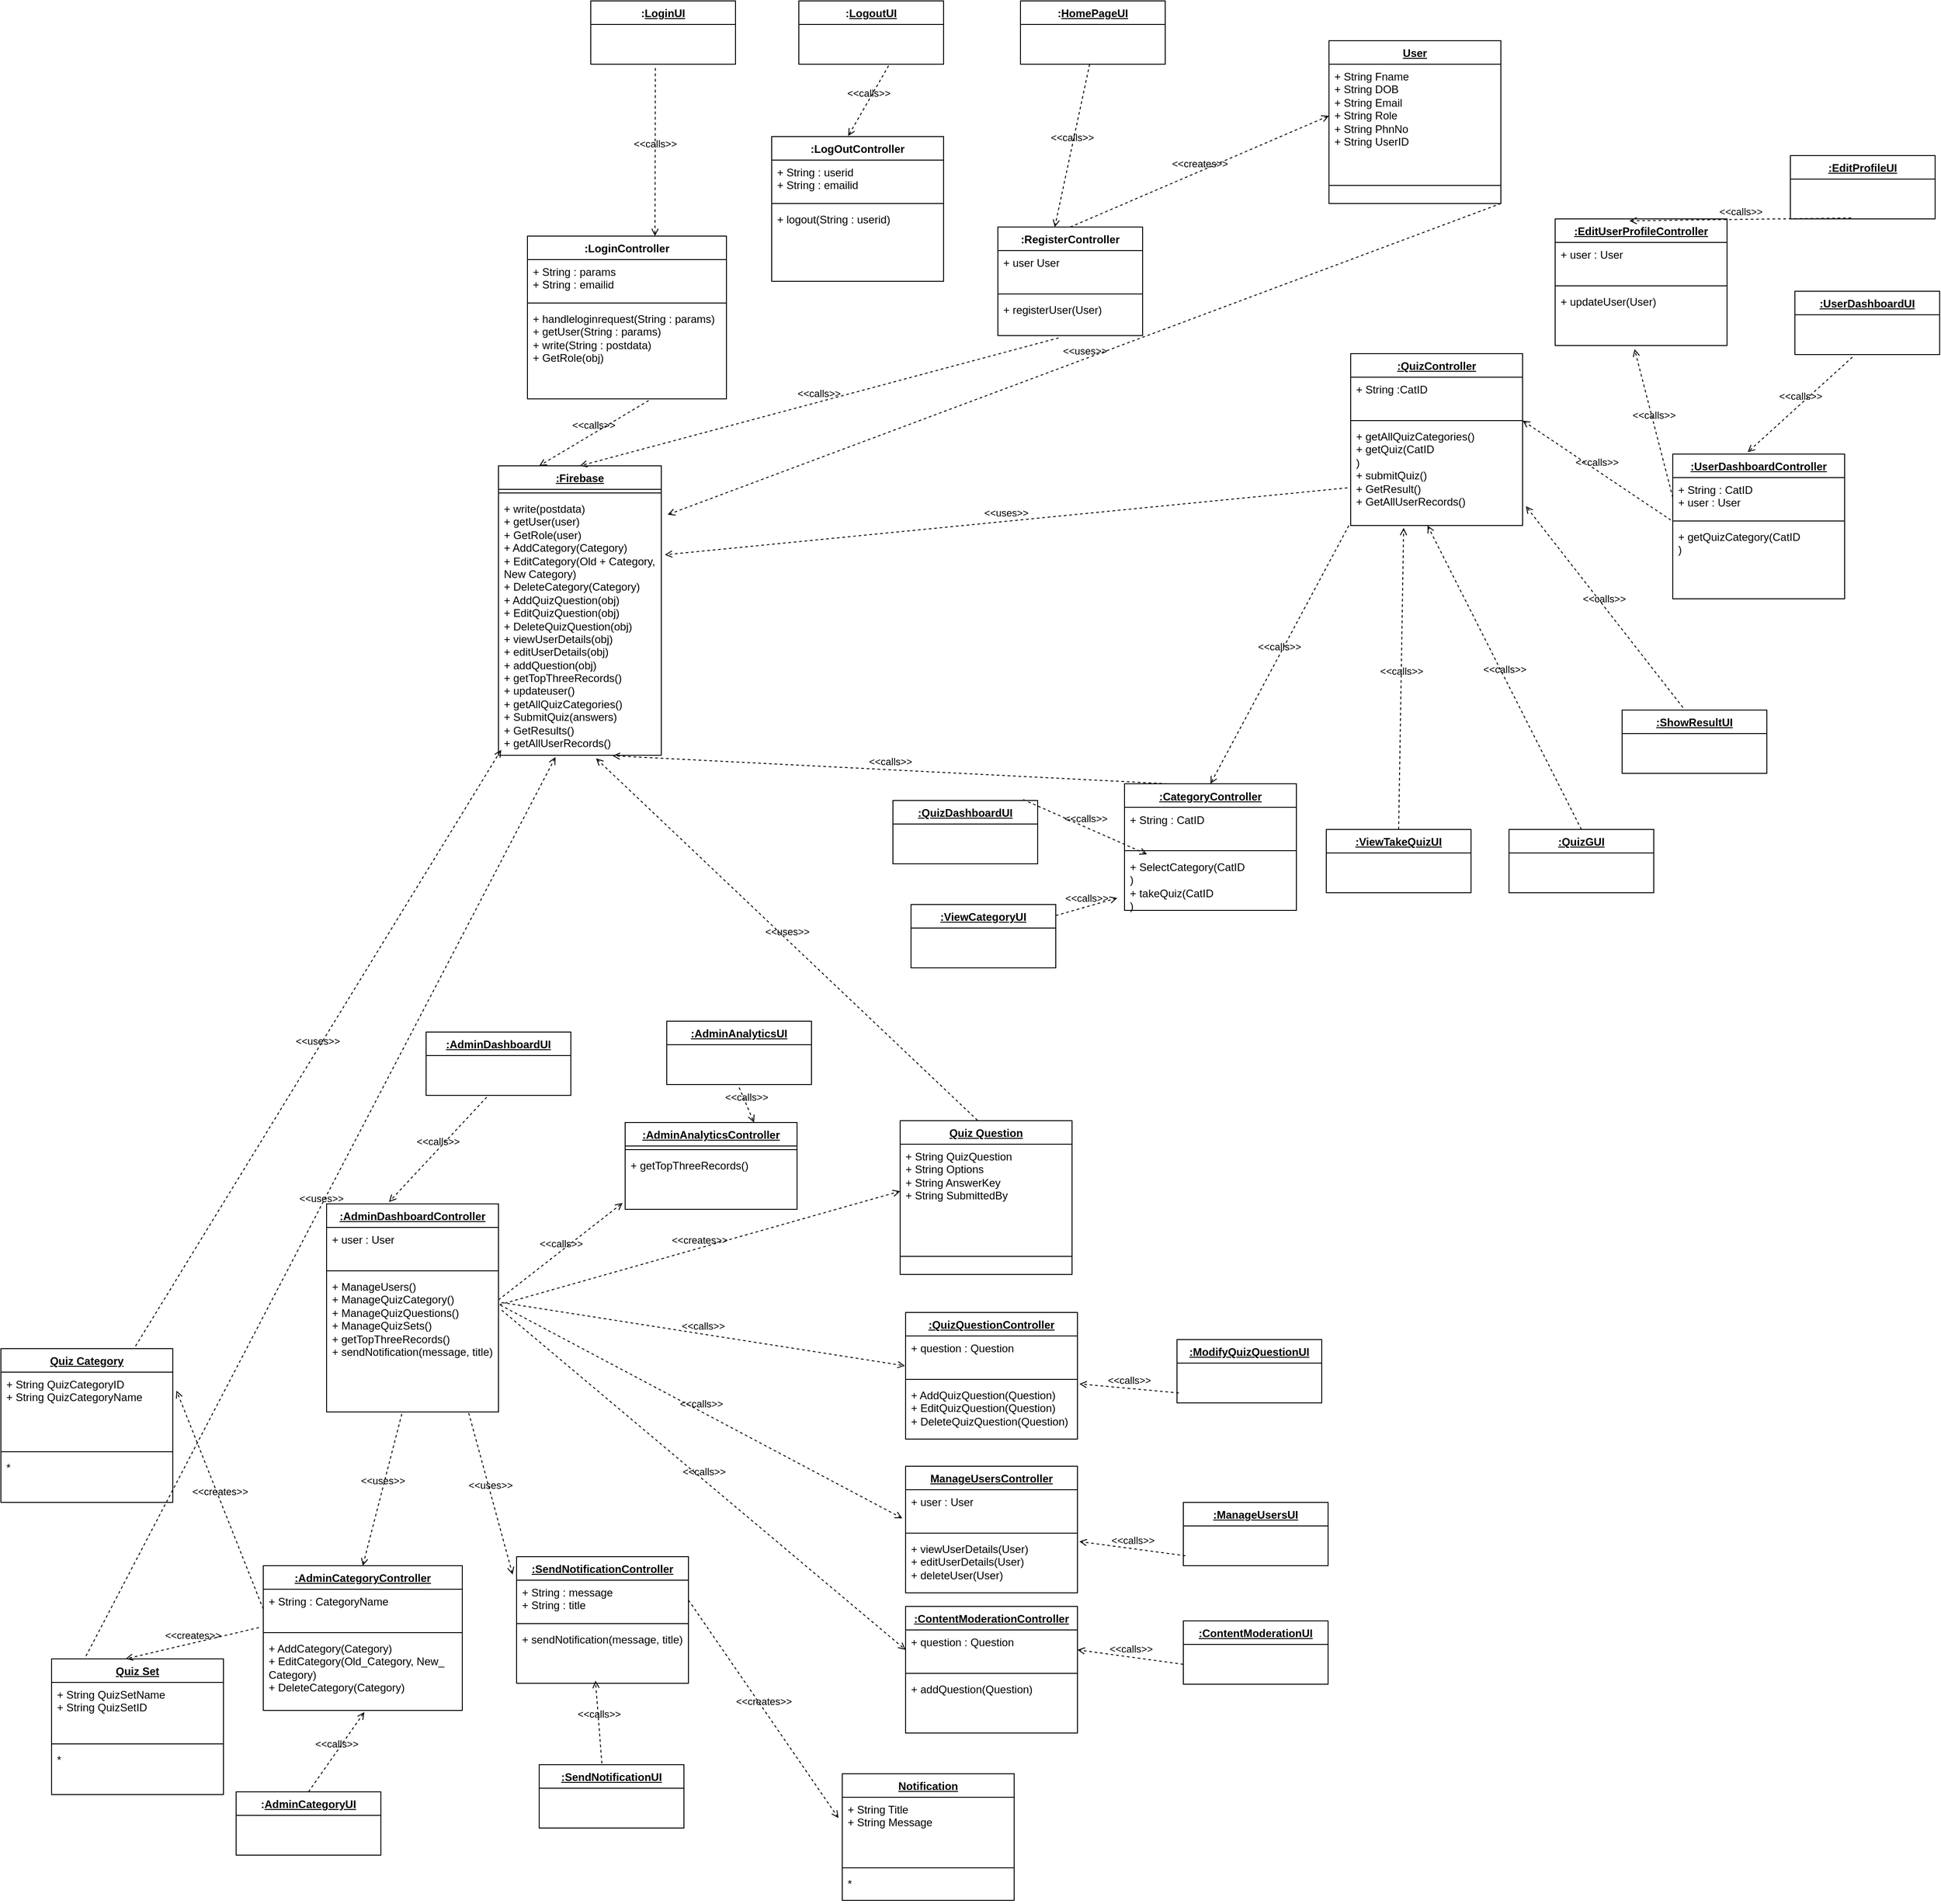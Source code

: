 <mxfile version="21.3.2" type="github">
  <diagram id="C5RBs43oDa-KdzZeNtuy" name="Page-1">
    <mxGraphModel dx="1562" dy="-359" grid="0" gridSize="10" guides="1" tooltips="1" connect="1" arrows="1" fold="1" page="1" pageScale="1" pageWidth="827" pageHeight="1169" math="0" shadow="0">
      <root>
        <mxCell id="WIyWlLk6GJQsqaUBKTNV-0" />
        <mxCell id="WIyWlLk6GJQsqaUBKTNV-1" parent="WIyWlLk6GJQsqaUBKTNV-0" />
        <mxCell id="10Y7oJgB-907yibzql0M-0" value="&lt;u&gt;:Firebase&lt;/u&gt;" style="swimlane;fontStyle=1;align=center;verticalAlign=top;childLayout=stackLayout;horizontal=1;startSize=26;horizontalStack=0;resizeParent=1;resizeParentMax=0;resizeLast=0;collapsible=1;marginBottom=0;whiteSpace=wrap;html=1;" parent="WIyWlLk6GJQsqaUBKTNV-1" vertex="1">
          <mxGeometry x="712" y="1706" width="180" height="320" as="geometry" />
        </mxCell>
        <mxCell id="10Y7oJgB-907yibzql0M-2" value="" style="line;strokeWidth=1;fillColor=none;align=left;verticalAlign=middle;spacingTop=-1;spacingLeft=3;spacingRight=3;rotatable=0;labelPosition=right;points=[];portConstraint=eastwest;strokeColor=inherit;" parent="10Y7oJgB-907yibzql0M-0" vertex="1">
          <mxGeometry y="26" width="180" height="8" as="geometry" />
        </mxCell>
        <mxCell id="10Y7oJgB-907yibzql0M-3" value="+ write(postdata)&lt;br&gt;+ getUser(user)&lt;br&gt;+ GetRole(user)&lt;br&gt;+ AddCategory(Category)&lt;br&gt;+ EditCategory(Old + Category, New Category)&lt;br&gt;+ DeleteCategory(Category)&lt;br&gt;+ AddQuizQuestion(obj)&lt;br&gt;+ EditQuizQuestion(obj)&lt;br&gt;+ DeleteQuizQuestion(obj)&lt;br&gt;+ viewUserDetails(obj)&lt;br&gt;+ editUserDetails(obj)&lt;br&gt;+ addQuestion(obj)&lt;br&gt;+ getTopThreeRecords()&lt;br&gt;+ updateuser()&lt;br&gt;+ getAllQuizCategories()&lt;br&gt;+ SubmitQuiz(answers)&lt;br&gt;+ GetResults()&lt;br&gt;+ getAllUserRecords()" style="text;strokeColor=none;fillColor=none;align=left;verticalAlign=top;spacingLeft=4;spacingRight=4;overflow=hidden;rotatable=0;points=[[0,0.5],[1,0.5]];portConstraint=eastwest;whiteSpace=wrap;html=1;" parent="10Y7oJgB-907yibzql0M-0" vertex="1">
          <mxGeometry y="34" width="180" height="286" as="geometry" />
        </mxCell>
        <mxCell id="10Y7oJgB-907yibzql0M-7" value=":RegisterController" style="swimlane;fontStyle=1;align=center;verticalAlign=top;childLayout=stackLayout;horizontal=1;startSize=26;horizontalStack=0;resizeParent=1;resizeParentMax=0;resizeLast=0;collapsible=1;marginBottom=0;whiteSpace=wrap;html=1;" parent="WIyWlLk6GJQsqaUBKTNV-1" vertex="1">
          <mxGeometry x="1264" y="1442" width="160" height="120" as="geometry" />
        </mxCell>
        <mxCell id="10Y7oJgB-907yibzql0M-8" value="+ user User" style="text;strokeColor=none;fillColor=none;align=left;verticalAlign=top;spacingLeft=4;spacingRight=4;overflow=hidden;rotatable=0;points=[[0,0.5],[1,0.5]];portConstraint=eastwest;whiteSpace=wrap;html=1;" parent="10Y7oJgB-907yibzql0M-7" vertex="1">
          <mxGeometry y="26" width="160" height="44" as="geometry" />
        </mxCell>
        <mxCell id="10Y7oJgB-907yibzql0M-9" value="" style="line;strokeWidth=1;fillColor=none;align=left;verticalAlign=middle;spacingTop=-1;spacingLeft=3;spacingRight=3;rotatable=0;labelPosition=right;points=[];portConstraint=eastwest;strokeColor=inherit;" parent="10Y7oJgB-907yibzql0M-7" vertex="1">
          <mxGeometry y="70" width="160" height="8" as="geometry" />
        </mxCell>
        <mxCell id="10Y7oJgB-907yibzql0M-10" value="+ registerUser(User)" style="text;strokeColor=none;fillColor=none;align=left;verticalAlign=top;spacingLeft=4;spacingRight=4;overflow=hidden;rotatable=0;points=[[0,0.5],[1,0.5]];portConstraint=eastwest;whiteSpace=wrap;html=1;" parent="10Y7oJgB-907yibzql0M-7" vertex="1">
          <mxGeometry y="78" width="160" height="42" as="geometry" />
        </mxCell>
        <mxCell id="10Y7oJgB-907yibzql0M-11" value=":LogOutController" style="swimlane;fontStyle=1;align=center;verticalAlign=top;childLayout=stackLayout;horizontal=1;startSize=26;horizontalStack=0;resizeParent=1;resizeParentMax=0;resizeLast=0;collapsible=1;marginBottom=0;whiteSpace=wrap;html=1;" parent="WIyWlLk6GJQsqaUBKTNV-1" vertex="1">
          <mxGeometry x="1014" y="1342" width="190" height="160" as="geometry" />
        </mxCell>
        <mxCell id="10Y7oJgB-907yibzql0M-12" value="+ String : userid&lt;br&gt;+ String : emailid" style="text;strokeColor=none;fillColor=none;align=left;verticalAlign=top;spacingLeft=4;spacingRight=4;overflow=hidden;rotatable=0;points=[[0,0.5],[1,0.5]];portConstraint=eastwest;whiteSpace=wrap;html=1;" parent="10Y7oJgB-907yibzql0M-11" vertex="1">
          <mxGeometry y="26" width="190" height="44" as="geometry" />
        </mxCell>
        <mxCell id="10Y7oJgB-907yibzql0M-13" value="" style="line;strokeWidth=1;fillColor=none;align=left;verticalAlign=middle;spacingTop=-1;spacingLeft=3;spacingRight=3;rotatable=0;labelPosition=right;points=[];portConstraint=eastwest;strokeColor=inherit;" parent="10Y7oJgB-907yibzql0M-11" vertex="1">
          <mxGeometry y="70" width="190" height="8" as="geometry" />
        </mxCell>
        <mxCell id="10Y7oJgB-907yibzql0M-14" value="+ logout(String : userid)" style="text;strokeColor=none;fillColor=none;align=left;verticalAlign=top;spacingLeft=4;spacingRight=4;overflow=hidden;rotatable=0;points=[[0,0.5],[1,0.5]];portConstraint=eastwest;whiteSpace=wrap;html=1;" parent="10Y7oJgB-907yibzql0M-11" vertex="1">
          <mxGeometry y="78" width="190" height="82" as="geometry" />
        </mxCell>
        <mxCell id="10Y7oJgB-907yibzql0M-15" value=":LoginController" style="swimlane;fontStyle=1;align=center;verticalAlign=top;childLayout=stackLayout;horizontal=1;startSize=26;horizontalStack=0;resizeParent=1;resizeParentMax=0;resizeLast=0;collapsible=1;marginBottom=0;whiteSpace=wrap;html=1;" parent="WIyWlLk6GJQsqaUBKTNV-1" vertex="1">
          <mxGeometry x="744" y="1452" width="220" height="180" as="geometry" />
        </mxCell>
        <mxCell id="10Y7oJgB-907yibzql0M-16" value="+ String : params&lt;br&gt;+ String : emailid" style="text;strokeColor=none;fillColor=none;align=left;verticalAlign=top;spacingLeft=4;spacingRight=4;overflow=hidden;rotatable=0;points=[[0,0.5],[1,0.5]];portConstraint=eastwest;whiteSpace=wrap;html=1;" parent="10Y7oJgB-907yibzql0M-15" vertex="1">
          <mxGeometry y="26" width="220" height="44" as="geometry" />
        </mxCell>
        <mxCell id="10Y7oJgB-907yibzql0M-17" value="" style="line;strokeWidth=1;fillColor=none;align=left;verticalAlign=middle;spacingTop=-1;spacingLeft=3;spacingRight=3;rotatable=0;labelPosition=right;points=[];portConstraint=eastwest;strokeColor=inherit;" parent="10Y7oJgB-907yibzql0M-15" vertex="1">
          <mxGeometry y="70" width="220" height="8" as="geometry" />
        </mxCell>
        <mxCell id="10Y7oJgB-907yibzql0M-18" value="+ handleloginrequest(String : params)&lt;br&gt;+ getUser(String : params)&lt;br&gt;+ write(String : postdata)&lt;br&gt;+ GetRole(obj)" style="text;strokeColor=none;fillColor=none;align=left;verticalAlign=top;spacingLeft=4;spacingRight=4;overflow=hidden;rotatable=0;points=[[0,0.5],[1,0.5]];portConstraint=eastwest;whiteSpace=wrap;html=1;" parent="10Y7oJgB-907yibzql0M-15" vertex="1">
          <mxGeometry y="78" width="220" height="102" as="geometry" />
        </mxCell>
        <mxCell id="10Y7oJgB-907yibzql0M-19" value="&lt;u&gt;:AdminCategoryController&lt;/u&gt;" style="swimlane;fontStyle=1;align=center;verticalAlign=top;childLayout=stackLayout;horizontal=1;startSize=26;horizontalStack=0;resizeParent=1;resizeParentMax=0;resizeLast=0;collapsible=1;marginBottom=0;whiteSpace=wrap;html=1;" parent="WIyWlLk6GJQsqaUBKTNV-1" vertex="1">
          <mxGeometry x="452" y="2922" width="220" height="160" as="geometry" />
        </mxCell>
        <mxCell id="10Y7oJgB-907yibzql0M-20" value="+ String : CategoryName" style="text;strokeColor=none;fillColor=none;align=left;verticalAlign=top;spacingLeft=4;spacingRight=4;overflow=hidden;rotatable=0;points=[[0,0.5],[1,0.5]];portConstraint=eastwest;whiteSpace=wrap;html=1;" parent="10Y7oJgB-907yibzql0M-19" vertex="1">
          <mxGeometry y="26" width="220" height="44" as="geometry" />
        </mxCell>
        <mxCell id="10Y7oJgB-907yibzql0M-21" value="" style="line;strokeWidth=1;fillColor=none;align=left;verticalAlign=middle;spacingTop=-1;spacingLeft=3;spacingRight=3;rotatable=0;labelPosition=right;points=[];portConstraint=eastwest;strokeColor=inherit;" parent="10Y7oJgB-907yibzql0M-19" vertex="1">
          <mxGeometry y="70" width="220" height="8" as="geometry" />
        </mxCell>
        <mxCell id="10Y7oJgB-907yibzql0M-22" value="+ AddCategory(Category)&lt;br&gt;+ EditCategory(Old_Category, New_ Category)&lt;br&gt;+ DeleteCategory(Category)" style="text;strokeColor=none;fillColor=none;align=left;verticalAlign=top;spacingLeft=4;spacingRight=4;overflow=hidden;rotatable=0;points=[[0,0.5],[1,0.5]];portConstraint=eastwest;whiteSpace=wrap;html=1;" parent="10Y7oJgB-907yibzql0M-19" vertex="1">
          <mxGeometry y="78" width="220" height="82" as="geometry" />
        </mxCell>
        <mxCell id="10Y7oJgB-907yibzql0M-23" value="&lt;u&gt;:QuizQuestionController&lt;/u&gt;" style="swimlane;fontStyle=1;align=center;verticalAlign=top;childLayout=stackLayout;horizontal=1;startSize=26;horizontalStack=0;resizeParent=1;resizeParentMax=0;resizeLast=0;collapsible=1;marginBottom=0;whiteSpace=wrap;html=1;" parent="WIyWlLk6GJQsqaUBKTNV-1" vertex="1">
          <mxGeometry x="1162" y="2642" width="190" height="140" as="geometry" />
        </mxCell>
        <mxCell id="10Y7oJgB-907yibzql0M-24" value="+ question : Question" style="text;strokeColor=none;fillColor=none;align=left;verticalAlign=top;spacingLeft=4;spacingRight=4;overflow=hidden;rotatable=0;points=[[0,0.5],[1,0.5]];portConstraint=eastwest;whiteSpace=wrap;html=1;" parent="10Y7oJgB-907yibzql0M-23" vertex="1">
          <mxGeometry y="26" width="190" height="44" as="geometry" />
        </mxCell>
        <mxCell id="10Y7oJgB-907yibzql0M-25" value="" style="line;strokeWidth=1;fillColor=none;align=left;verticalAlign=middle;spacingTop=-1;spacingLeft=3;spacingRight=3;rotatable=0;labelPosition=right;points=[];portConstraint=eastwest;strokeColor=inherit;" parent="10Y7oJgB-907yibzql0M-23" vertex="1">
          <mxGeometry y="70" width="190" height="8" as="geometry" />
        </mxCell>
        <mxCell id="10Y7oJgB-907yibzql0M-26" value="+ AddQuizQuestion(Question)&lt;br&gt;+ EditQuizQuestion(Question)&lt;br&gt;+ DeleteQuizQuestion(Question)" style="text;strokeColor=none;fillColor=none;align=left;verticalAlign=top;spacingLeft=4;spacingRight=4;overflow=hidden;rotatable=0;points=[[0,0.5],[1,0.5]];portConstraint=eastwest;whiteSpace=wrap;html=1;" parent="10Y7oJgB-907yibzql0M-23" vertex="1">
          <mxGeometry y="78" width="190" height="62" as="geometry" />
        </mxCell>
        <mxCell id="10Y7oJgB-907yibzql0M-27" value="&lt;u&gt;ManageUsersController&lt;/u&gt;" style="swimlane;fontStyle=1;align=center;verticalAlign=top;childLayout=stackLayout;horizontal=1;startSize=26;horizontalStack=0;resizeParent=1;resizeParentMax=0;resizeLast=0;collapsible=1;marginBottom=0;whiteSpace=wrap;html=1;" parent="WIyWlLk6GJQsqaUBKTNV-1" vertex="1">
          <mxGeometry x="1162" y="2812" width="190" height="140" as="geometry" />
        </mxCell>
        <mxCell id="10Y7oJgB-907yibzql0M-28" value="+ user : User" style="text;strokeColor=none;fillColor=none;align=left;verticalAlign=top;spacingLeft=4;spacingRight=4;overflow=hidden;rotatable=0;points=[[0,0.5],[1,0.5]];portConstraint=eastwest;whiteSpace=wrap;html=1;" parent="10Y7oJgB-907yibzql0M-27" vertex="1">
          <mxGeometry y="26" width="190" height="44" as="geometry" />
        </mxCell>
        <mxCell id="10Y7oJgB-907yibzql0M-29" value="" style="line;strokeWidth=1;fillColor=none;align=left;verticalAlign=middle;spacingTop=-1;spacingLeft=3;spacingRight=3;rotatable=0;labelPosition=right;points=[];portConstraint=eastwest;strokeColor=inherit;" parent="10Y7oJgB-907yibzql0M-27" vertex="1">
          <mxGeometry y="70" width="190" height="8" as="geometry" />
        </mxCell>
        <mxCell id="10Y7oJgB-907yibzql0M-30" value="+ viewUserDetails(User)&lt;br&gt;+ editUserDetails(User)&lt;br&gt;+ deleteUser(User)" style="text;strokeColor=none;fillColor=none;align=left;verticalAlign=top;spacingLeft=4;spacingRight=4;overflow=hidden;rotatable=0;points=[[0,0.5],[1,0.5]];portConstraint=eastwest;whiteSpace=wrap;html=1;" parent="10Y7oJgB-907yibzql0M-27" vertex="1">
          <mxGeometry y="78" width="190" height="62" as="geometry" />
        </mxCell>
        <mxCell id="10Y7oJgB-907yibzql0M-31" value="&lt;u&gt;:ContentModerationController&lt;/u&gt;" style="swimlane;fontStyle=1;align=center;verticalAlign=top;childLayout=stackLayout;horizontal=1;startSize=26;horizontalStack=0;resizeParent=1;resizeParentMax=0;resizeLast=0;collapsible=1;marginBottom=0;whiteSpace=wrap;html=1;" parent="WIyWlLk6GJQsqaUBKTNV-1" vertex="1">
          <mxGeometry x="1162" y="2967" width="190" height="140" as="geometry" />
        </mxCell>
        <mxCell id="10Y7oJgB-907yibzql0M-32" value="+ question : Question" style="text;strokeColor=none;fillColor=none;align=left;verticalAlign=top;spacingLeft=4;spacingRight=4;overflow=hidden;rotatable=0;points=[[0,0.5],[1,0.5]];portConstraint=eastwest;whiteSpace=wrap;html=1;" parent="10Y7oJgB-907yibzql0M-31" vertex="1">
          <mxGeometry y="26" width="190" height="44" as="geometry" />
        </mxCell>
        <mxCell id="10Y7oJgB-907yibzql0M-33" value="" style="line;strokeWidth=1;fillColor=none;align=left;verticalAlign=middle;spacingTop=-1;spacingLeft=3;spacingRight=3;rotatable=0;labelPosition=right;points=[];portConstraint=eastwest;strokeColor=inherit;" parent="10Y7oJgB-907yibzql0M-31" vertex="1">
          <mxGeometry y="70" width="190" height="8" as="geometry" />
        </mxCell>
        <mxCell id="10Y7oJgB-907yibzql0M-34" value="+ addQuestion(Question)" style="text;strokeColor=none;fillColor=none;align=left;verticalAlign=top;spacingLeft=4;spacingRight=4;overflow=hidden;rotatable=0;points=[[0,0.5],[1,0.5]];portConstraint=eastwest;whiteSpace=wrap;html=1;" parent="10Y7oJgB-907yibzql0M-31" vertex="1">
          <mxGeometry y="78" width="190" height="62" as="geometry" />
        </mxCell>
        <mxCell id="10Y7oJgB-907yibzql0M-35" value="&lt;u&gt;:AdminAnalyticsController&lt;/u&gt;" style="swimlane;fontStyle=1;align=center;verticalAlign=top;childLayout=stackLayout;horizontal=1;startSize=26;horizontalStack=0;resizeParent=1;resizeParentMax=0;resizeLast=0;collapsible=1;marginBottom=0;whiteSpace=wrap;html=1;" parent="WIyWlLk6GJQsqaUBKTNV-1" vertex="1">
          <mxGeometry x="852" y="2432" width="190" height="96" as="geometry" />
        </mxCell>
        <mxCell id="10Y7oJgB-907yibzql0M-37" value="" style="line;strokeWidth=1;fillColor=none;align=left;verticalAlign=middle;spacingTop=-1;spacingLeft=3;spacingRight=3;rotatable=0;labelPosition=right;points=[];portConstraint=eastwest;strokeColor=inherit;" parent="10Y7oJgB-907yibzql0M-35" vertex="1">
          <mxGeometry y="26" width="190" height="8" as="geometry" />
        </mxCell>
        <mxCell id="10Y7oJgB-907yibzql0M-38" value="+ getTopThreeRecords()" style="text;strokeColor=none;fillColor=none;align=left;verticalAlign=top;spacingLeft=4;spacingRight=4;overflow=hidden;rotatable=0;points=[[0,0.5],[1,0.5]];portConstraint=eastwest;whiteSpace=wrap;html=1;" parent="10Y7oJgB-907yibzql0M-35" vertex="1">
          <mxGeometry y="34" width="190" height="62" as="geometry" />
        </mxCell>
        <mxCell id="10Y7oJgB-907yibzql0M-42" value="&lt;u&gt;:SendNotificationController&lt;/u&gt;" style="swimlane;fontStyle=1;align=center;verticalAlign=top;childLayout=stackLayout;horizontal=1;startSize=26;horizontalStack=0;resizeParent=1;resizeParentMax=0;resizeLast=0;collapsible=1;marginBottom=0;whiteSpace=wrap;html=1;" parent="WIyWlLk6GJQsqaUBKTNV-1" vertex="1">
          <mxGeometry x="732" y="2912" width="190" height="140" as="geometry" />
        </mxCell>
        <mxCell id="10Y7oJgB-907yibzql0M-43" value="+ String : message&lt;br&gt;+ String : title" style="text;strokeColor=none;fillColor=none;align=left;verticalAlign=top;spacingLeft=4;spacingRight=4;overflow=hidden;rotatable=0;points=[[0,0.5],[1,0.5]];portConstraint=eastwest;whiteSpace=wrap;html=1;" parent="10Y7oJgB-907yibzql0M-42" vertex="1">
          <mxGeometry y="26" width="190" height="44" as="geometry" />
        </mxCell>
        <mxCell id="10Y7oJgB-907yibzql0M-44" value="" style="line;strokeWidth=1;fillColor=none;align=left;verticalAlign=middle;spacingTop=-1;spacingLeft=3;spacingRight=3;rotatable=0;labelPosition=right;points=[];portConstraint=eastwest;strokeColor=inherit;" parent="10Y7oJgB-907yibzql0M-42" vertex="1">
          <mxGeometry y="70" width="190" height="8" as="geometry" />
        </mxCell>
        <mxCell id="10Y7oJgB-907yibzql0M-45" value="+ sendNotification(message, title)" style="text;strokeColor=none;fillColor=none;align=left;verticalAlign=top;spacingLeft=4;spacingRight=4;overflow=hidden;rotatable=0;points=[[0,0.5],[1,0.5]];portConstraint=eastwest;whiteSpace=wrap;html=1;" parent="10Y7oJgB-907yibzql0M-42" vertex="1">
          <mxGeometry y="78" width="190" height="62" as="geometry" />
        </mxCell>
        <mxCell id="10Y7oJgB-907yibzql0M-46" value="&lt;u&gt;:EditUserProfileController&lt;/u&gt;" style="swimlane;fontStyle=1;align=center;verticalAlign=top;childLayout=stackLayout;horizontal=1;startSize=26;horizontalStack=0;resizeParent=1;resizeParentMax=0;resizeLast=0;collapsible=1;marginBottom=0;whiteSpace=wrap;html=1;" parent="WIyWlLk6GJQsqaUBKTNV-1" vertex="1">
          <mxGeometry x="1880" y="1433" width="190" height="140" as="geometry" />
        </mxCell>
        <mxCell id="10Y7oJgB-907yibzql0M-47" value="+ user : User" style="text;strokeColor=none;fillColor=none;align=left;verticalAlign=top;spacingLeft=4;spacingRight=4;overflow=hidden;rotatable=0;points=[[0,0.5],[1,0.5]];portConstraint=eastwest;whiteSpace=wrap;html=1;" parent="10Y7oJgB-907yibzql0M-46" vertex="1">
          <mxGeometry y="26" width="190" height="44" as="geometry" />
        </mxCell>
        <mxCell id="10Y7oJgB-907yibzql0M-48" value="" style="line;strokeWidth=1;fillColor=none;align=left;verticalAlign=middle;spacingTop=-1;spacingLeft=3;spacingRight=3;rotatable=0;labelPosition=right;points=[];portConstraint=eastwest;strokeColor=inherit;" parent="10Y7oJgB-907yibzql0M-46" vertex="1">
          <mxGeometry y="70" width="190" height="8" as="geometry" />
        </mxCell>
        <mxCell id="10Y7oJgB-907yibzql0M-49" value="+ updateUser(User)" style="text;strokeColor=none;fillColor=none;align=left;verticalAlign=top;spacingLeft=4;spacingRight=4;overflow=hidden;rotatable=0;points=[[0,0.5],[1,0.5]];portConstraint=eastwest;whiteSpace=wrap;html=1;" parent="10Y7oJgB-907yibzql0M-46" vertex="1">
          <mxGeometry y="78" width="190" height="62" as="geometry" />
        </mxCell>
        <mxCell id="10Y7oJgB-907yibzql0M-51" value="&lt;u&gt;:QuizController&lt;/u&gt;" style="swimlane;fontStyle=1;align=center;verticalAlign=top;childLayout=stackLayout;horizontal=1;startSize=26;horizontalStack=0;resizeParent=1;resizeParentMax=0;resizeLast=0;collapsible=1;marginBottom=0;whiteSpace=wrap;html=1;" parent="WIyWlLk6GJQsqaUBKTNV-1" vertex="1">
          <mxGeometry x="1654" y="1582" width="190" height="190" as="geometry" />
        </mxCell>
        <mxCell id="10Y7oJgB-907yibzql0M-52" value="+ String :CatID" style="text;strokeColor=none;fillColor=none;align=left;verticalAlign=top;spacingLeft=4;spacingRight=4;overflow=hidden;rotatable=0;points=[[0,0.5],[1,0.5]];portConstraint=eastwest;whiteSpace=wrap;html=1;" parent="10Y7oJgB-907yibzql0M-51" vertex="1">
          <mxGeometry y="26" width="190" height="44" as="geometry" />
        </mxCell>
        <mxCell id="10Y7oJgB-907yibzql0M-53" value="" style="line;strokeWidth=1;fillColor=none;align=left;verticalAlign=middle;spacingTop=-1;spacingLeft=3;spacingRight=3;rotatable=0;labelPosition=right;points=[];portConstraint=eastwest;strokeColor=inherit;" parent="10Y7oJgB-907yibzql0M-51" vertex="1">
          <mxGeometry y="70" width="190" height="8" as="geometry" />
        </mxCell>
        <mxCell id="10Y7oJgB-907yibzql0M-54" value="+ getAllQuizCategories()&lt;br&gt;+ getQuiz(CatID&lt;br&gt;)&lt;br&gt;+ submitQuiz()&lt;br&gt;+ GetResult()&lt;br&gt;+ GetAllUserRecords()" style="text;strokeColor=none;fillColor=none;align=left;verticalAlign=top;spacingLeft=4;spacingRight=4;overflow=hidden;rotatable=0;points=[[0,0.5],[1,0.5]];portConstraint=eastwest;whiteSpace=wrap;html=1;" parent="10Y7oJgB-907yibzql0M-51" vertex="1">
          <mxGeometry y="78" width="190" height="112" as="geometry" />
        </mxCell>
        <mxCell id="10Y7oJgB-907yibzql0M-55" value="&lt;u&gt;:UserDashboardController&lt;/u&gt;" style="swimlane;fontStyle=1;align=center;verticalAlign=top;childLayout=stackLayout;horizontal=1;startSize=26;horizontalStack=0;resizeParent=1;resizeParentMax=0;resizeLast=0;collapsible=1;marginBottom=0;whiteSpace=wrap;html=1;" parent="WIyWlLk6GJQsqaUBKTNV-1" vertex="1">
          <mxGeometry x="2010" y="1693" width="190" height="160" as="geometry" />
        </mxCell>
        <mxCell id="10Y7oJgB-907yibzql0M-56" value="+ String : CatID&lt;br&gt;+ user : User" style="text;strokeColor=none;fillColor=none;align=left;verticalAlign=top;spacingLeft=4;spacingRight=4;overflow=hidden;rotatable=0;points=[[0,0.5],[1,0.5]];portConstraint=eastwest;whiteSpace=wrap;html=1;" parent="10Y7oJgB-907yibzql0M-55" vertex="1">
          <mxGeometry y="26" width="190" height="44" as="geometry" />
        </mxCell>
        <mxCell id="10Y7oJgB-907yibzql0M-57" value="" style="line;strokeWidth=1;fillColor=none;align=left;verticalAlign=middle;spacingTop=-1;spacingLeft=3;spacingRight=3;rotatable=0;labelPosition=right;points=[];portConstraint=eastwest;strokeColor=inherit;" parent="10Y7oJgB-907yibzql0M-55" vertex="1">
          <mxGeometry y="70" width="190" height="8" as="geometry" />
        </mxCell>
        <mxCell id="10Y7oJgB-907yibzql0M-58" value="+ getQuizCategory(CatID&lt;br&gt;)" style="text;strokeColor=none;fillColor=none;align=left;verticalAlign=top;spacingLeft=4;spacingRight=4;overflow=hidden;rotatable=0;points=[[0,0.5],[1,0.5]];portConstraint=eastwest;whiteSpace=wrap;html=1;" parent="10Y7oJgB-907yibzql0M-55" vertex="1">
          <mxGeometry y="78" width="190" height="82" as="geometry" />
        </mxCell>
        <mxCell id="10Y7oJgB-907yibzql0M-59" value="&lt;u&gt;:CategoryController&lt;/u&gt;" style="swimlane;fontStyle=1;align=center;verticalAlign=top;childLayout=stackLayout;horizontal=1;startSize=26;horizontalStack=0;resizeParent=1;resizeParentMax=0;resizeLast=0;collapsible=1;marginBottom=0;whiteSpace=wrap;html=1;" parent="WIyWlLk6GJQsqaUBKTNV-1" vertex="1">
          <mxGeometry x="1404" y="2057.5" width="190" height="140" as="geometry" />
        </mxCell>
        <mxCell id="10Y7oJgB-907yibzql0M-60" value="+ String : CatID" style="text;strokeColor=none;fillColor=none;align=left;verticalAlign=top;spacingLeft=4;spacingRight=4;overflow=hidden;rotatable=0;points=[[0,0.5],[1,0.5]];portConstraint=eastwest;whiteSpace=wrap;html=1;" parent="10Y7oJgB-907yibzql0M-59" vertex="1">
          <mxGeometry y="26" width="190" height="44" as="geometry" />
        </mxCell>
        <mxCell id="10Y7oJgB-907yibzql0M-61" value="" style="line;strokeWidth=1;fillColor=none;align=left;verticalAlign=middle;spacingTop=-1;spacingLeft=3;spacingRight=3;rotatable=0;labelPosition=right;points=[];portConstraint=eastwest;strokeColor=inherit;" parent="10Y7oJgB-907yibzql0M-59" vertex="1">
          <mxGeometry y="70" width="190" height="8" as="geometry" />
        </mxCell>
        <mxCell id="10Y7oJgB-907yibzql0M-62" value="+ SelectCategory(CatID&lt;br&gt;)&lt;br&gt;+ takeQuiz(CatID&lt;br&gt;)" style="text;strokeColor=none;fillColor=none;align=left;verticalAlign=top;spacingLeft=4;spacingRight=4;overflow=hidden;rotatable=0;points=[[0,0.5],[1,0.5]];portConstraint=eastwest;whiteSpace=wrap;html=1;" parent="10Y7oJgB-907yibzql0M-59" vertex="1">
          <mxGeometry y="78" width="190" height="62" as="geometry" />
        </mxCell>
        <mxCell id="10Y7oJgB-907yibzql0M-63" value="&lt;u&gt;:AdminDashboardController&lt;/u&gt;" style="swimlane;fontStyle=1;align=center;verticalAlign=top;childLayout=stackLayout;horizontal=1;startSize=26;horizontalStack=0;resizeParent=1;resizeParentMax=0;resizeLast=0;collapsible=1;marginBottom=0;whiteSpace=wrap;html=1;" parent="WIyWlLk6GJQsqaUBKTNV-1" vertex="1">
          <mxGeometry x="522" y="2522" width="190" height="230" as="geometry" />
        </mxCell>
        <mxCell id="10Y7oJgB-907yibzql0M-64" value="+ user : User" style="text;strokeColor=none;fillColor=none;align=left;verticalAlign=top;spacingLeft=4;spacingRight=4;overflow=hidden;rotatable=0;points=[[0,0.5],[1,0.5]];portConstraint=eastwest;whiteSpace=wrap;html=1;" parent="10Y7oJgB-907yibzql0M-63" vertex="1">
          <mxGeometry y="26" width="190" height="44" as="geometry" />
        </mxCell>
        <mxCell id="10Y7oJgB-907yibzql0M-65" value="" style="line;strokeWidth=1;fillColor=none;align=left;verticalAlign=middle;spacingTop=-1;spacingLeft=3;spacingRight=3;rotatable=0;labelPosition=right;points=[];portConstraint=eastwest;strokeColor=inherit;" parent="10Y7oJgB-907yibzql0M-63" vertex="1">
          <mxGeometry y="70" width="190" height="8" as="geometry" />
        </mxCell>
        <mxCell id="10Y7oJgB-907yibzql0M-66" value="+ ManageUsers()&lt;br&gt;+ ManageQuizCategory()&lt;br&gt;+ ManageQuizQuestions()&lt;br&gt;+ ManageQuizSets()&lt;br&gt;+ getTopThreeRecords()&lt;br&gt;+ sendNotification(message, title)" style="text;strokeColor=none;fillColor=none;align=left;verticalAlign=top;spacingLeft=4;spacingRight=4;overflow=hidden;rotatable=0;points=[[0,0.5],[1,0.5]];portConstraint=eastwest;whiteSpace=wrap;html=1;" parent="10Y7oJgB-907yibzql0M-63" vertex="1">
          <mxGeometry y="78" width="190" height="152" as="geometry" />
        </mxCell>
        <mxCell id="10Y7oJgB-907yibzql0M-68" value=":&lt;u&gt;HomePageUI&lt;/u&gt;" style="swimlane;fontStyle=1;align=center;verticalAlign=top;childLayout=stackLayout;horizontal=1;startSize=26;horizontalStack=0;resizeParent=1;resizeParentMax=0;resizeLast=0;collapsible=1;marginBottom=0;whiteSpace=wrap;html=1;" parent="WIyWlLk6GJQsqaUBKTNV-1" vertex="1">
          <mxGeometry x="1289" y="1192" width="160" height="70" as="geometry" />
        </mxCell>
        <mxCell id="10Y7oJgB-907yibzql0M-69" value="&amp;nbsp;" style="text;strokeColor=none;fillColor=none;align=left;verticalAlign=top;spacingLeft=4;spacingRight=4;overflow=hidden;rotatable=0;points=[[0,0.5],[1,0.5]];portConstraint=eastwest;whiteSpace=wrap;html=1;" parent="10Y7oJgB-907yibzql0M-68" vertex="1">
          <mxGeometry y="26" width="160" height="44" as="geometry" />
        </mxCell>
        <mxCell id="10Y7oJgB-907yibzql0M-72" value=":&lt;u&gt;LoginUI&lt;/u&gt;" style="swimlane;fontStyle=1;align=center;verticalAlign=top;childLayout=stackLayout;horizontal=1;startSize=26;horizontalStack=0;resizeParent=1;resizeParentMax=0;resizeLast=0;collapsible=1;marginBottom=0;whiteSpace=wrap;html=1;" parent="WIyWlLk6GJQsqaUBKTNV-1" vertex="1">
          <mxGeometry x="814" y="1192" width="160" height="70" as="geometry" />
        </mxCell>
        <mxCell id="10Y7oJgB-907yibzql0M-73" value="&amp;nbsp;" style="text;strokeColor=none;fillColor=none;align=left;verticalAlign=top;spacingLeft=4;spacingRight=4;overflow=hidden;rotatable=0;points=[[0,0.5],[1,0.5]];portConstraint=eastwest;whiteSpace=wrap;html=1;" parent="10Y7oJgB-907yibzql0M-72" vertex="1">
          <mxGeometry y="26" width="160" height="44" as="geometry" />
        </mxCell>
        <mxCell id="10Y7oJgB-907yibzql0M-74" value=":&lt;u&gt;LogoutUI&lt;/u&gt;" style="swimlane;fontStyle=1;align=center;verticalAlign=top;childLayout=stackLayout;horizontal=1;startSize=26;horizontalStack=0;resizeParent=1;resizeParentMax=0;resizeLast=0;collapsible=1;marginBottom=0;whiteSpace=wrap;html=1;" parent="WIyWlLk6GJQsqaUBKTNV-1" vertex="1">
          <mxGeometry x="1044" y="1192" width="160" height="70" as="geometry" />
        </mxCell>
        <mxCell id="10Y7oJgB-907yibzql0M-75" value="&amp;nbsp;" style="text;strokeColor=none;fillColor=none;align=left;verticalAlign=top;spacingLeft=4;spacingRight=4;overflow=hidden;rotatable=0;points=[[0,0.5],[1,0.5]];portConstraint=eastwest;whiteSpace=wrap;html=1;" parent="10Y7oJgB-907yibzql0M-74" vertex="1">
          <mxGeometry y="26" width="160" height="44" as="geometry" />
        </mxCell>
        <mxCell id="10Y7oJgB-907yibzql0M-76" value=":&lt;u&gt;AdminCategoryUI&lt;/u&gt;" style="swimlane;fontStyle=1;align=center;verticalAlign=top;childLayout=stackLayout;horizontal=1;startSize=26;horizontalStack=0;resizeParent=1;resizeParentMax=0;resizeLast=0;collapsible=1;marginBottom=0;whiteSpace=wrap;html=1;" parent="WIyWlLk6GJQsqaUBKTNV-1" vertex="1">
          <mxGeometry x="422" y="3172" width="160" height="70" as="geometry" />
        </mxCell>
        <mxCell id="10Y7oJgB-907yibzql0M-77" value="&amp;nbsp;" style="text;strokeColor=none;fillColor=none;align=left;verticalAlign=top;spacingLeft=4;spacingRight=4;overflow=hidden;rotatable=0;points=[[0,0.5],[1,0.5]];portConstraint=eastwest;whiteSpace=wrap;html=1;" parent="10Y7oJgB-907yibzql0M-76" vertex="1">
          <mxGeometry y="26" width="160" height="44" as="geometry" />
        </mxCell>
        <mxCell id="10Y7oJgB-907yibzql0M-78" value="&lt;u&gt;:ModifyQuizQuestionUI&lt;/u&gt;" style="swimlane;fontStyle=1;align=center;verticalAlign=top;childLayout=stackLayout;horizontal=1;startSize=26;horizontalStack=0;resizeParent=1;resizeParentMax=0;resizeLast=0;collapsible=1;marginBottom=0;whiteSpace=wrap;html=1;" parent="WIyWlLk6GJQsqaUBKTNV-1" vertex="1">
          <mxGeometry x="1462" y="2672" width="160" height="70" as="geometry" />
        </mxCell>
        <mxCell id="10Y7oJgB-907yibzql0M-79" value="&amp;nbsp;" style="text;strokeColor=none;fillColor=none;align=left;verticalAlign=top;spacingLeft=4;spacingRight=4;overflow=hidden;rotatable=0;points=[[0,0.5],[1,0.5]];portConstraint=eastwest;whiteSpace=wrap;html=1;" parent="10Y7oJgB-907yibzql0M-78" vertex="1">
          <mxGeometry y="26" width="160" height="44" as="geometry" />
        </mxCell>
        <mxCell id="10Y7oJgB-907yibzql0M-80" value="&lt;u&gt;:ManageUsersUI&lt;/u&gt;" style="swimlane;fontStyle=1;align=center;verticalAlign=top;childLayout=stackLayout;horizontal=1;startSize=26;horizontalStack=0;resizeParent=1;resizeParentMax=0;resizeLast=0;collapsible=1;marginBottom=0;whiteSpace=wrap;html=1;" parent="WIyWlLk6GJQsqaUBKTNV-1" vertex="1">
          <mxGeometry x="1469" y="2852" width="160" height="70" as="geometry" />
        </mxCell>
        <mxCell id="10Y7oJgB-907yibzql0M-81" value="&amp;nbsp;" style="text;strokeColor=none;fillColor=none;align=left;verticalAlign=top;spacingLeft=4;spacingRight=4;overflow=hidden;rotatable=0;points=[[0,0.5],[1,0.5]];portConstraint=eastwest;whiteSpace=wrap;html=1;" parent="10Y7oJgB-907yibzql0M-80" vertex="1">
          <mxGeometry y="26" width="160" height="44" as="geometry" />
        </mxCell>
        <mxCell id="10Y7oJgB-907yibzql0M-82" value="&lt;u&gt;:ContentModerationUI&lt;/u&gt;" style="swimlane;fontStyle=1;align=center;verticalAlign=top;childLayout=stackLayout;horizontal=1;startSize=26;horizontalStack=0;resizeParent=1;resizeParentMax=0;resizeLast=0;collapsible=1;marginBottom=0;whiteSpace=wrap;html=1;" parent="WIyWlLk6GJQsqaUBKTNV-1" vertex="1">
          <mxGeometry x="1469" y="2983" width="160" height="70" as="geometry" />
        </mxCell>
        <mxCell id="10Y7oJgB-907yibzql0M-83" value="&amp;nbsp;" style="text;strokeColor=none;fillColor=none;align=left;verticalAlign=top;spacingLeft=4;spacingRight=4;overflow=hidden;rotatable=0;points=[[0,0.5],[1,0.5]];portConstraint=eastwest;whiteSpace=wrap;html=1;" parent="10Y7oJgB-907yibzql0M-82" vertex="1">
          <mxGeometry y="26" width="160" height="44" as="geometry" />
        </mxCell>
        <mxCell id="10Y7oJgB-907yibzql0M-84" value="&lt;u&gt;:SendNotificationUI&lt;/u&gt;" style="swimlane;fontStyle=1;align=center;verticalAlign=top;childLayout=stackLayout;horizontal=1;startSize=26;horizontalStack=0;resizeParent=1;resizeParentMax=0;resizeLast=0;collapsible=1;marginBottom=0;whiteSpace=wrap;html=1;" parent="WIyWlLk6GJQsqaUBKTNV-1" vertex="1">
          <mxGeometry x="757" y="3142" width="160" height="70" as="geometry" />
        </mxCell>
        <mxCell id="10Y7oJgB-907yibzql0M-85" value="&amp;nbsp;" style="text;strokeColor=none;fillColor=none;align=left;verticalAlign=top;spacingLeft=4;spacingRight=4;overflow=hidden;rotatable=0;points=[[0,0.5],[1,0.5]];portConstraint=eastwest;whiteSpace=wrap;html=1;" parent="10Y7oJgB-907yibzql0M-84" vertex="1">
          <mxGeometry y="26" width="160" height="44" as="geometry" />
        </mxCell>
        <mxCell id="10Y7oJgB-907yibzql0M-86" value="&lt;u&gt;:AdminAnalyticsUI&lt;/u&gt;" style="swimlane;fontStyle=1;align=center;verticalAlign=top;childLayout=stackLayout;horizontal=1;startSize=26;horizontalStack=0;resizeParent=1;resizeParentMax=0;resizeLast=0;collapsible=1;marginBottom=0;whiteSpace=wrap;html=1;" parent="WIyWlLk6GJQsqaUBKTNV-1" vertex="1">
          <mxGeometry x="898" y="2320" width="160" height="70" as="geometry" />
        </mxCell>
        <mxCell id="10Y7oJgB-907yibzql0M-87" value="&amp;nbsp;" style="text;strokeColor=none;fillColor=none;align=left;verticalAlign=top;spacingLeft=4;spacingRight=4;overflow=hidden;rotatable=0;points=[[0,0.5],[1,0.5]];portConstraint=eastwest;whiteSpace=wrap;html=1;" parent="10Y7oJgB-907yibzql0M-86" vertex="1">
          <mxGeometry y="26" width="160" height="44" as="geometry" />
        </mxCell>
        <mxCell id="10Y7oJgB-907yibzql0M-88" value="&lt;u&gt;:EditProfileUI&lt;/u&gt;" style="swimlane;fontStyle=1;align=center;verticalAlign=top;childLayout=stackLayout;horizontal=1;startSize=26;horizontalStack=0;resizeParent=1;resizeParentMax=0;resizeLast=0;collapsible=1;marginBottom=0;whiteSpace=wrap;html=1;" parent="WIyWlLk6GJQsqaUBKTNV-1" vertex="1">
          <mxGeometry x="2140" y="1363" width="160" height="70" as="geometry" />
        </mxCell>
        <mxCell id="10Y7oJgB-907yibzql0M-89" value="&amp;nbsp;" style="text;strokeColor=none;fillColor=none;align=left;verticalAlign=top;spacingLeft=4;spacingRight=4;overflow=hidden;rotatable=0;points=[[0,0.5],[1,0.5]];portConstraint=eastwest;whiteSpace=wrap;html=1;" parent="10Y7oJgB-907yibzql0M-88" vertex="1">
          <mxGeometry y="26" width="160" height="44" as="geometry" />
        </mxCell>
        <mxCell id="10Y7oJgB-907yibzql0M-90" value="&lt;u&gt;:QuizGUI&lt;/u&gt;" style="swimlane;fontStyle=1;align=center;verticalAlign=top;childLayout=stackLayout;horizontal=1;startSize=26;horizontalStack=0;resizeParent=1;resizeParentMax=0;resizeLast=0;collapsible=1;marginBottom=0;whiteSpace=wrap;html=1;" parent="WIyWlLk6GJQsqaUBKTNV-1" vertex="1">
          <mxGeometry x="1829" y="2108" width="160" height="70" as="geometry" />
        </mxCell>
        <mxCell id="10Y7oJgB-907yibzql0M-91" value="&amp;nbsp;" style="text;strokeColor=none;fillColor=none;align=left;verticalAlign=top;spacingLeft=4;spacingRight=4;overflow=hidden;rotatable=0;points=[[0,0.5],[1,0.5]];portConstraint=eastwest;whiteSpace=wrap;html=1;" parent="10Y7oJgB-907yibzql0M-90" vertex="1">
          <mxGeometry y="26" width="160" height="44" as="geometry" />
        </mxCell>
        <mxCell id="10Y7oJgB-907yibzql0M-92" value="&lt;u&gt;:UserDashboardUI&lt;/u&gt;" style="swimlane;fontStyle=1;align=center;verticalAlign=top;childLayout=stackLayout;horizontal=1;startSize=26;horizontalStack=0;resizeParent=1;resizeParentMax=0;resizeLast=0;collapsible=1;marginBottom=0;whiteSpace=wrap;html=1;" parent="WIyWlLk6GJQsqaUBKTNV-1" vertex="1">
          <mxGeometry x="2145" y="1513" width="160" height="70" as="geometry" />
        </mxCell>
        <mxCell id="10Y7oJgB-907yibzql0M-93" value="&amp;nbsp;" style="text;strokeColor=none;fillColor=none;align=left;verticalAlign=top;spacingLeft=4;spacingRight=4;overflow=hidden;rotatable=0;points=[[0,0.5],[1,0.5]];portConstraint=eastwest;whiteSpace=wrap;html=1;" parent="10Y7oJgB-907yibzql0M-92" vertex="1">
          <mxGeometry y="26" width="160" height="44" as="geometry" />
        </mxCell>
        <mxCell id="10Y7oJgB-907yibzql0M-94" value="&lt;u&gt;:AdminDashboardUI&lt;/u&gt;" style="swimlane;fontStyle=1;align=center;verticalAlign=top;childLayout=stackLayout;horizontal=1;startSize=26;horizontalStack=0;resizeParent=1;resizeParentMax=0;resizeLast=0;collapsible=1;marginBottom=0;whiteSpace=wrap;html=1;" parent="WIyWlLk6GJQsqaUBKTNV-1" vertex="1">
          <mxGeometry x="632" y="2332" width="160" height="70" as="geometry" />
        </mxCell>
        <mxCell id="10Y7oJgB-907yibzql0M-95" value="&amp;nbsp;" style="text;strokeColor=none;fillColor=none;align=left;verticalAlign=top;spacingLeft=4;spacingRight=4;overflow=hidden;rotatable=0;points=[[0,0.5],[1,0.5]];portConstraint=eastwest;whiteSpace=wrap;html=1;" parent="10Y7oJgB-907yibzql0M-94" vertex="1">
          <mxGeometry y="26" width="160" height="44" as="geometry" />
        </mxCell>
        <mxCell id="10Y7oJgB-907yibzql0M-96" value="&lt;u&gt;:ViewCategoryUI&lt;/u&gt;" style="swimlane;fontStyle=1;align=center;verticalAlign=top;childLayout=stackLayout;horizontal=1;startSize=26;horizontalStack=0;resizeParent=1;resizeParentMax=0;resizeLast=0;collapsible=1;marginBottom=0;whiteSpace=wrap;html=1;" parent="WIyWlLk6GJQsqaUBKTNV-1" vertex="1">
          <mxGeometry x="1168" y="2191" width="160" height="70" as="geometry" />
        </mxCell>
        <mxCell id="10Y7oJgB-907yibzql0M-97" value="&amp;nbsp;" style="text;strokeColor=none;fillColor=none;align=left;verticalAlign=top;spacingLeft=4;spacingRight=4;overflow=hidden;rotatable=0;points=[[0,0.5],[1,0.5]];portConstraint=eastwest;whiteSpace=wrap;html=1;" parent="10Y7oJgB-907yibzql0M-96" vertex="1">
          <mxGeometry y="26" width="160" height="44" as="geometry" />
        </mxCell>
        <mxCell id="10Y7oJgB-907yibzql0M-98" value="&lt;u&gt;:QuizDashboardUI&lt;/u&gt;" style="swimlane;fontStyle=1;align=center;verticalAlign=top;childLayout=stackLayout;horizontal=1;startSize=26;horizontalStack=0;resizeParent=1;resizeParentMax=0;resizeLast=0;collapsible=1;marginBottom=0;whiteSpace=wrap;html=1;" parent="WIyWlLk6GJQsqaUBKTNV-1" vertex="1">
          <mxGeometry x="1148" y="2076" width="160" height="70" as="geometry" />
        </mxCell>
        <mxCell id="10Y7oJgB-907yibzql0M-100" value="&lt;u&gt;:ViewTakeQuizUI&lt;/u&gt;" style="swimlane;fontStyle=1;align=center;verticalAlign=top;childLayout=stackLayout;horizontal=1;startSize=26;horizontalStack=0;resizeParent=1;resizeParentMax=0;resizeLast=0;collapsible=1;marginBottom=0;whiteSpace=wrap;html=1;" parent="WIyWlLk6GJQsqaUBKTNV-1" vertex="1">
          <mxGeometry x="1627" y="2108" width="160" height="70" as="geometry" />
        </mxCell>
        <mxCell id="10Y7oJgB-907yibzql0M-101" value="&amp;nbsp;" style="text;strokeColor=none;fillColor=none;align=left;verticalAlign=top;spacingLeft=4;spacingRight=4;overflow=hidden;rotatable=0;points=[[0,0.5],[1,0.5]];portConstraint=eastwest;whiteSpace=wrap;html=1;" parent="10Y7oJgB-907yibzql0M-100" vertex="1">
          <mxGeometry y="26" width="160" height="44" as="geometry" />
        </mxCell>
        <mxCell id="10Y7oJgB-907yibzql0M-102" value="&lt;u&gt;:ShowResultUI&lt;/u&gt;" style="swimlane;fontStyle=1;align=center;verticalAlign=top;childLayout=stackLayout;horizontal=1;startSize=26;horizontalStack=0;resizeParent=1;resizeParentMax=0;resizeLast=0;collapsible=1;marginBottom=0;whiteSpace=wrap;html=1;" parent="WIyWlLk6GJQsqaUBKTNV-1" vertex="1">
          <mxGeometry x="1954" y="1976" width="160" height="70" as="geometry" />
        </mxCell>
        <mxCell id="10Y7oJgB-907yibzql0M-103" value="&amp;nbsp;" style="text;strokeColor=none;fillColor=none;align=left;verticalAlign=top;spacingLeft=4;spacingRight=4;overflow=hidden;rotatable=0;points=[[0,0.5],[1,0.5]];portConstraint=eastwest;whiteSpace=wrap;html=1;" parent="10Y7oJgB-907yibzql0M-102" vertex="1">
          <mxGeometry y="26" width="160" height="44" as="geometry" />
        </mxCell>
        <mxCell id="10Y7oJgB-907yibzql0M-109" value="&amp;lt;&amp;lt;calls&amp;gt;&amp;gt;" style="html=1;verticalAlign=bottom;labelBackgroundColor=none;endArrow=open;endFill=0;dashed=1;rounded=0;entryX=0.445;entryY=-0.004;entryDx=0;entryDy=0;exitX=0.62;exitY=1.038;exitDx=0;exitDy=0;exitPerimeter=0;entryPerimeter=0;" parent="WIyWlLk6GJQsqaUBKTNV-1" source="10Y7oJgB-907yibzql0M-75" target="10Y7oJgB-907yibzql0M-11" edge="1">
          <mxGeometry width="160" relative="1" as="geometry">
            <mxPoint x="1144" y="1262" as="sourcePoint" />
            <mxPoint x="1254" y="1272" as="targetPoint" />
          </mxGeometry>
        </mxCell>
        <mxCell id="bHZR9O1gDbEOZWX4hxll-0" value="&amp;lt;&amp;lt;calls&amp;gt;&amp;gt;" style="html=1;verticalAlign=bottom;labelBackgroundColor=none;endArrow=open;endFill=0;dashed=1;rounded=0;exitX=0.446;exitY=1.097;exitDx=0;exitDy=0;exitPerimeter=0;" parent="WIyWlLk6GJQsqaUBKTNV-1" source="10Y7oJgB-907yibzql0M-73" edge="1">
          <mxGeometry width="160" relative="1" as="geometry">
            <mxPoint x="884" y="1322" as="sourcePoint" />
            <mxPoint x="885" y="1452" as="targetPoint" />
          </mxGeometry>
        </mxCell>
        <mxCell id="bHZR9O1gDbEOZWX4hxll-1" value="&amp;lt;&amp;lt;calls&amp;gt;&amp;gt;" style="html=1;verticalAlign=bottom;labelBackgroundColor=none;endArrow=open;endFill=0;dashed=1;rounded=0;exitX=0.397;exitY=1.065;exitDx=0;exitDy=0;exitPerimeter=0;entryX=0.436;entryY=-0.013;entryDx=0;entryDy=0;entryPerimeter=0;" parent="WIyWlLk6GJQsqaUBKTNV-1" source="10Y7oJgB-907yibzql0M-93" target="10Y7oJgB-907yibzql0M-55" edge="1">
          <mxGeometry width="160" relative="1" as="geometry">
            <mxPoint x="1820" y="1503" as="sourcePoint" />
            <mxPoint x="2099" y="1703" as="targetPoint" />
          </mxGeometry>
        </mxCell>
        <mxCell id="bHZR9O1gDbEOZWX4hxll-3" value="&amp;lt;&amp;lt;calls&amp;gt;&amp;gt;" style="html=1;verticalAlign=bottom;labelBackgroundColor=none;endArrow=open;endFill=0;dashed=1;rounded=0;entryX=0.393;entryY=0;entryDx=0;entryDy=0;exitX=0.478;exitY=1;exitDx=0;exitDy=0;exitPerimeter=0;entryPerimeter=0;" parent="WIyWlLk6GJQsqaUBKTNV-1" source="10Y7oJgB-907yibzql0M-69" target="10Y7oJgB-907yibzql0M-7" edge="1">
          <mxGeometry width="160" relative="1" as="geometry">
            <mxPoint x="1374" y="1412" as="sourcePoint" />
            <mxPoint x="1380" y="1599" as="targetPoint" />
          </mxGeometry>
        </mxCell>
        <mxCell id="bHZR9O1gDbEOZWX4hxll-4" value="&amp;lt;&amp;lt;calls&amp;gt;&amp;gt;" style="html=1;verticalAlign=bottom;labelBackgroundColor=none;endArrow=open;endFill=0;dashed=1;rounded=0;entryX=-0.042;entryY=0.779;entryDx=0;entryDy=0;entryPerimeter=0;" parent="WIyWlLk6GJQsqaUBKTNV-1" source="10Y7oJgB-907yibzql0M-96" target="10Y7oJgB-907yibzql0M-62" edge="1">
          <mxGeometry width="160" relative="1" as="geometry">
            <mxPoint x="1864" y="2330" as="sourcePoint" />
            <mxPoint x="1520" y="2174.5" as="targetPoint" />
          </mxGeometry>
        </mxCell>
        <mxCell id="bHZR9O1gDbEOZWX4hxll-5" value="&amp;lt;&amp;lt;calls&amp;gt;&amp;gt;" style="html=1;verticalAlign=bottom;labelBackgroundColor=none;endArrow=open;endFill=0;dashed=1;rounded=0;exitX=1;exitY=0.5;exitDx=0;exitDy=0;" parent="WIyWlLk6GJQsqaUBKTNV-1" source="10Y7oJgB-907yibzql0M-99" target="10Y7oJgB-907yibzql0M-62" edge="1">
          <mxGeometry width="160" relative="1" as="geometry">
            <mxPoint x="1694" y="2167.5" as="sourcePoint" />
            <mxPoint x="1700" y="2354.5" as="targetPoint" />
          </mxGeometry>
        </mxCell>
        <mxCell id="bHZR9O1gDbEOZWX4hxll-6" value="&amp;lt;&amp;lt;calls&amp;gt;&amp;gt;" style="html=1;verticalAlign=bottom;labelBackgroundColor=none;endArrow=open;endFill=0;dashed=1;rounded=0;entryX=0.308;entryY=1.023;entryDx=0;entryDy=0;exitX=0.5;exitY=0;exitDx=0;exitDy=0;entryPerimeter=0;" parent="WIyWlLk6GJQsqaUBKTNV-1" source="10Y7oJgB-907yibzql0M-100" target="10Y7oJgB-907yibzql0M-54" edge="1">
          <mxGeometry width="160" relative="1" as="geometry">
            <mxPoint x="1929" y="1552" as="sourcePoint" />
            <mxPoint x="1935" y="1739" as="targetPoint" />
          </mxGeometry>
        </mxCell>
        <mxCell id="bHZR9O1gDbEOZWX4hxll-7" value="&amp;lt;&amp;lt;calls&amp;gt;&amp;gt;" style="html=1;verticalAlign=bottom;labelBackgroundColor=none;endArrow=open;endFill=0;dashed=1;rounded=0;entryX=0.459;entryY=0.954;entryDx=0;entryDy=0;exitX=0.433;exitY=-0.02;exitDx=0;exitDy=0;exitPerimeter=0;entryPerimeter=0;" parent="WIyWlLk6GJQsqaUBKTNV-1" source="10Y7oJgB-907yibzql0M-84" target="10Y7oJgB-907yibzql0M-45" edge="1">
          <mxGeometry width="160" relative="1" as="geometry">
            <mxPoint x="532" y="3092" as="sourcePoint" />
            <mxPoint x="538" y="3279" as="targetPoint" />
          </mxGeometry>
        </mxCell>
        <mxCell id="bHZR9O1gDbEOZWX4hxll-8" value="&amp;lt;&amp;lt;calls&amp;gt;&amp;gt;" style="html=1;verticalAlign=bottom;labelBackgroundColor=none;endArrow=open;endFill=0;dashed=1;rounded=0;entryX=0.432;entryY=0.015;entryDx=0;entryDy=0;exitX=0.42;exitY=0.977;exitDx=0;exitDy=0;entryPerimeter=0;exitPerimeter=0;" parent="WIyWlLk6GJQsqaUBKTNV-1" source="10Y7oJgB-907yibzql0M-89" target="10Y7oJgB-907yibzql0M-46" edge="1">
          <mxGeometry width="160" relative="1" as="geometry">
            <mxPoint x="1880" y="1433" as="sourcePoint" />
            <mxPoint x="1886" y="1620" as="targetPoint" />
          </mxGeometry>
        </mxCell>
        <mxCell id="bHZR9O1gDbEOZWX4hxll-9" value="&amp;lt;&amp;lt;calls&amp;gt;&amp;gt;" style="html=1;verticalAlign=bottom;labelBackgroundColor=none;endArrow=open;endFill=0;dashed=1;rounded=0;entryX=0.447;entryY=1;entryDx=0;entryDy=0;exitX=0.5;exitY=0;exitDx=0;exitDy=0;entryPerimeter=0;" parent="WIyWlLk6GJQsqaUBKTNV-1" source="10Y7oJgB-907yibzql0M-90" target="10Y7oJgB-907yibzql0M-54" edge="1">
          <mxGeometry width="160" relative="1" as="geometry">
            <mxPoint x="1969" y="1772" as="sourcePoint" />
            <mxPoint x="1975" y="1959" as="targetPoint" />
          </mxGeometry>
        </mxCell>
        <mxCell id="bHZR9O1gDbEOZWX4hxll-10" value="&amp;lt;&amp;lt;calls&amp;gt;&amp;gt;" style="html=1;verticalAlign=bottom;labelBackgroundColor=none;endArrow=open;endFill=0;dashed=1;rounded=0;entryX=1.019;entryY=0.809;entryDx=0;entryDy=0;exitX=0.42;exitY=-0.041;exitDx=0;exitDy=0;exitPerimeter=0;entryPerimeter=0;" parent="WIyWlLk6GJQsqaUBKTNV-1" source="10Y7oJgB-907yibzql0M-102" target="10Y7oJgB-907yibzql0M-54" edge="1">
          <mxGeometry width="160" relative="1" as="geometry">
            <mxPoint x="1879" y="1802" as="sourcePoint" />
            <mxPoint x="1885" y="1989" as="targetPoint" />
          </mxGeometry>
        </mxCell>
        <mxCell id="bHZR9O1gDbEOZWX4hxll-11" value="&amp;lt;&amp;lt;calls&amp;gt;&amp;gt;" style="html=1;verticalAlign=bottom;labelBackgroundColor=none;endArrow=open;endFill=0;dashed=1;rounded=0;entryX=0.363;entryY=-0.009;entryDx=0;entryDy=0;exitX=0.419;exitY=1.045;exitDx=0;exitDy=0;exitPerimeter=0;entryPerimeter=0;" parent="WIyWlLk6GJQsqaUBKTNV-1" source="10Y7oJgB-907yibzql0M-95" target="10Y7oJgB-907yibzql0M-63" edge="1">
          <mxGeometry width="160" relative="1" as="geometry">
            <mxPoint x="152" y="2262" as="sourcePoint" />
            <mxPoint x="158" y="2449" as="targetPoint" />
          </mxGeometry>
        </mxCell>
        <mxCell id="bHZR9O1gDbEOZWX4hxll-12" value="&amp;lt;&amp;lt;calls&amp;gt;&amp;gt;" style="html=1;verticalAlign=bottom;labelBackgroundColor=none;endArrow=open;endFill=0;dashed=1;rounded=0;entryX=0.25;entryY=0;entryDx=0;entryDy=0;exitX=0.609;exitY=1.018;exitDx=0;exitDy=0;exitPerimeter=0;" parent="WIyWlLk6GJQsqaUBKTNV-1" source="10Y7oJgB-907yibzql0M-18" target="10Y7oJgB-907yibzql0M-0" edge="1">
          <mxGeometry width="160" relative="1" as="geometry">
            <mxPoint x="1004" y="1762" as="sourcePoint" />
            <mxPoint x="1010" y="1949" as="targetPoint" />
          </mxGeometry>
        </mxCell>
        <mxCell id="bHZR9O1gDbEOZWX4hxll-13" value="&amp;lt;&amp;lt;uses&amp;gt;&amp;gt;" style="html=1;verticalAlign=bottom;labelBackgroundColor=none;endArrow=open;endFill=0;dashed=1;rounded=0;entryX=-0.023;entryY=-0.143;entryDx=0;entryDy=0;exitX=0.827;exitY=1.008;exitDx=0;exitDy=0;exitPerimeter=0;entryPerimeter=0;startArrow=none;startFill=0;" parent="WIyWlLk6GJQsqaUBKTNV-1" source="10Y7oJgB-907yibzql0M-66" target="10Y7oJgB-907yibzql0M-43" edge="1">
          <mxGeometry width="160" relative="1" as="geometry">
            <mxPoint x="582" y="2842" as="sourcePoint" />
            <mxPoint x="588" y="3029" as="targetPoint" />
          </mxGeometry>
        </mxCell>
        <mxCell id="bHZR9O1gDbEOZWX4hxll-14" value="&amp;lt;&amp;lt;calls&amp;gt;&amp;gt;" style="html=1;verticalAlign=bottom;labelBackgroundColor=none;endArrow=open;endFill=0;dashed=1;rounded=0;entryX=0.75;entryY=0;entryDx=0;entryDy=0;exitX=0.5;exitY=1.075;exitDx=0;exitDy=0;exitPerimeter=0;" parent="WIyWlLk6GJQsqaUBKTNV-1" source="10Y7oJgB-907yibzql0M-87" target="10Y7oJgB-907yibzql0M-35" edge="1">
          <mxGeometry width="160" relative="1" as="geometry">
            <mxPoint x="535" y="2412" as="sourcePoint" />
            <mxPoint x="541" y="2599" as="targetPoint" />
          </mxGeometry>
        </mxCell>
        <mxCell id="bHZR9O1gDbEOZWX4hxll-15" value="&amp;lt;&amp;lt;calls&amp;gt;&amp;gt;" style="html=1;verticalAlign=bottom;labelBackgroundColor=none;endArrow=open;endFill=0;dashed=1;rounded=0;entryX=1;entryY=0.5;entryDx=0;entryDy=0;exitX=0;exitY=0.5;exitDx=0;exitDy=0;" parent="WIyWlLk6GJQsqaUBKTNV-1" source="10Y7oJgB-907yibzql0M-83" target="10Y7oJgB-907yibzql0M-32" edge="1">
          <mxGeometry width="160" relative="1" as="geometry">
            <mxPoint x="702" y="2902" as="sourcePoint" />
            <mxPoint x="708" y="3089" as="targetPoint" />
          </mxGeometry>
        </mxCell>
        <mxCell id="bHZR9O1gDbEOZWX4hxll-16" value="&amp;lt;&amp;lt;calls&amp;gt;&amp;gt;" style="html=1;verticalAlign=bottom;labelBackgroundColor=none;endArrow=open;endFill=0;dashed=1;rounded=0;entryX=1.011;entryY=0.085;entryDx=0;entryDy=0;entryPerimeter=0;exitX=0.014;exitY=0.75;exitDx=0;exitDy=0;exitPerimeter=0;" parent="WIyWlLk6GJQsqaUBKTNV-1" source="10Y7oJgB-907yibzql0M-81" target="10Y7oJgB-907yibzql0M-30" edge="1">
          <mxGeometry width="160" relative="1" as="geometry">
            <mxPoint x="1472" y="2900" as="sourcePoint" />
            <mxPoint x="648" y="2939" as="targetPoint" />
          </mxGeometry>
        </mxCell>
        <mxCell id="bHZR9O1gDbEOZWX4hxll-17" value="&amp;lt;&amp;lt;calls&amp;gt;&amp;gt;" style="html=1;verticalAlign=bottom;labelBackgroundColor=none;endArrow=open;endFill=0;dashed=1;rounded=0;entryX=1.011;entryY=0.016;entryDx=0;entryDy=0;exitX=0.013;exitY=0.75;exitDx=0;exitDy=0;entryPerimeter=0;exitPerimeter=0;" parent="WIyWlLk6GJQsqaUBKTNV-1" source="10Y7oJgB-907yibzql0M-79" target="10Y7oJgB-907yibzql0M-26" edge="1">
          <mxGeometry width="160" relative="1" as="geometry">
            <mxPoint x="632" y="2642" as="sourcePoint" />
            <mxPoint x="638" y="2829" as="targetPoint" />
          </mxGeometry>
        </mxCell>
        <mxCell id="bHZR9O1gDbEOZWX4hxll-18" value="&amp;lt;&amp;lt;calls&amp;gt;&amp;gt;" style="html=1;verticalAlign=bottom;labelBackgroundColor=none;endArrow=open;endFill=0;dashed=1;rounded=0;entryX=0.508;entryY=1.023;entryDx=0;entryDy=0;exitX=0.5;exitY=0;exitDx=0;exitDy=0;entryPerimeter=0;" parent="WIyWlLk6GJQsqaUBKTNV-1" source="10Y7oJgB-907yibzql0M-76" target="10Y7oJgB-907yibzql0M-22" edge="1">
          <mxGeometry width="160" relative="1" as="geometry">
            <mxPoint x="2" y="2962" as="sourcePoint" />
            <mxPoint x="8" y="3149" as="targetPoint" />
          </mxGeometry>
        </mxCell>
        <mxCell id="bHZR9O1gDbEOZWX4hxll-19" value="&amp;lt;&amp;lt;uses&amp;gt;&amp;gt;" style="html=1;verticalAlign=bottom;labelBackgroundColor=none;endArrow=none;endFill=0;dashed=1;rounded=0;entryX=0.44;entryY=1.003;entryDx=0;entryDy=0;exitX=0.5;exitY=0;exitDx=0;exitDy=0;entryPerimeter=0;startArrow=open;startFill=0;" parent="WIyWlLk6GJQsqaUBKTNV-1" source="10Y7oJgB-907yibzql0M-19" target="10Y7oJgB-907yibzql0M-66" edge="1">
          <mxGeometry width="160" relative="1" as="geometry">
            <mxPoint x="362" y="2802" as="sourcePoint" />
            <mxPoint x="368" y="2989" as="targetPoint" />
          </mxGeometry>
        </mxCell>
        <mxCell id="bHZR9O1gDbEOZWX4hxll-20" value="&amp;lt;&amp;lt;uses&amp;gt;&amp;gt;" style="html=1;verticalAlign=bottom;labelBackgroundColor=none;endArrow=open;endFill=0;dashed=1;rounded=0;entryX=1.022;entryY=0.225;entryDx=0;entryDy=0;exitX=-0.019;exitY=0.628;exitDx=0;exitDy=0;exitPerimeter=0;entryPerimeter=0;" parent="WIyWlLk6GJQsqaUBKTNV-1" source="10Y7oJgB-907yibzql0M-54" target="10Y7oJgB-907yibzql0M-3" edge="1">
          <mxGeometry width="160" relative="1" as="geometry">
            <mxPoint x="1474" y="1772" as="sourcePoint" />
            <mxPoint x="1480" y="1959" as="targetPoint" />
          </mxGeometry>
        </mxCell>
        <mxCell id="bHZR9O1gDbEOZWX4hxll-21" value="&amp;lt;&amp;lt;calls&amp;gt;&amp;gt;" style="html=1;verticalAlign=bottom;labelBackgroundColor=none;endArrow=open;endFill=0;dashed=1;rounded=0;entryX=0.5;entryY=0;entryDx=0;entryDy=0;exitX=0.42;exitY=1.061;exitDx=0;exitDy=0;exitPerimeter=0;" parent="WIyWlLk6GJQsqaUBKTNV-1" source="10Y7oJgB-907yibzql0M-10" target="10Y7oJgB-907yibzql0M-0" edge="1">
          <mxGeometry width="160" relative="1" as="geometry">
            <mxPoint x="1244" y="1662" as="sourcePoint" />
            <mxPoint x="1250" y="1849" as="targetPoint" />
          </mxGeometry>
        </mxCell>
        <mxCell id="bHZR9O1gDbEOZWX4hxll-22" value="&amp;lt;&amp;lt;calls&amp;gt;&amp;gt;" style="html=1;verticalAlign=bottom;labelBackgroundColor=none;endArrow=open;endFill=0;dashed=1;rounded=0;entryX=0.462;entryY=1.065;entryDx=0;entryDy=0;exitX=0;exitY=0.5;exitDx=0;exitDy=0;entryPerimeter=0;" parent="WIyWlLk6GJQsqaUBKTNV-1" source="10Y7oJgB-907yibzql0M-56" target="10Y7oJgB-907yibzql0M-49" edge="1">
          <mxGeometry width="160" relative="1" as="geometry">
            <mxPoint x="1860" y="1623" as="sourcePoint" />
            <mxPoint x="1866" y="1810" as="targetPoint" />
          </mxGeometry>
        </mxCell>
        <mxCell id="bHZR9O1gDbEOZWX4hxll-26" value="&lt;u&gt;User&lt;/u&gt;" style="swimlane;fontStyle=1;align=center;verticalAlign=top;childLayout=stackLayout;horizontal=1;startSize=26;horizontalStack=0;resizeParent=1;resizeParentMax=0;resizeLast=0;collapsible=1;marginBottom=0;whiteSpace=wrap;html=1;" parent="WIyWlLk6GJQsqaUBKTNV-1" vertex="1">
          <mxGeometry x="1630" y="1236" width="190" height="180" as="geometry" />
        </mxCell>
        <mxCell id="bHZR9O1gDbEOZWX4hxll-27" value="+ String Fname&lt;br style=&quot;border-color: var(--border-color); text-align: center;&quot;&gt;&lt;span style=&quot;text-align: center;&quot;&gt;+ String DOB&lt;/span&gt;&lt;br style=&quot;border-color: var(--border-color); text-align: center;&quot;&gt;&lt;span style=&quot;text-align: center;&quot;&gt;+ String Email&lt;/span&gt;&lt;br style=&quot;border-color: var(--border-color); text-align: center;&quot;&gt;&lt;span style=&quot;text-align: center;&quot;&gt;+ String Role&lt;/span&gt;&lt;br style=&quot;border-color: var(--border-color); text-align: center;&quot;&gt;&lt;span style=&quot;text-align: center;&quot;&gt;+ String PhnNo&lt;/span&gt;&lt;br style=&quot;border-color: var(--border-color); text-align: center;&quot;&gt;&lt;span style=&quot;text-align: center;&quot;&gt;+ String UserID&lt;/span&gt;" style="text;strokeColor=none;fillColor=none;align=left;verticalAlign=top;spacingLeft=4;spacingRight=4;overflow=hidden;rotatable=0;points=[[0,0.5],[1,0.5]];portConstraint=eastwest;whiteSpace=wrap;html=1;" parent="bHZR9O1gDbEOZWX4hxll-26" vertex="1">
          <mxGeometry y="26" width="190" height="114" as="geometry" />
        </mxCell>
        <mxCell id="bHZR9O1gDbEOZWX4hxll-28" value="" style="line;strokeWidth=1;fillColor=none;align=left;verticalAlign=middle;spacingTop=-1;spacingLeft=3;spacingRight=3;rotatable=0;labelPosition=right;points=[];portConstraint=eastwest;strokeColor=inherit;" parent="bHZR9O1gDbEOZWX4hxll-26" vertex="1">
          <mxGeometry y="140" width="190" height="40" as="geometry" />
        </mxCell>
        <mxCell id="bHZR9O1gDbEOZWX4hxll-31" value="&amp;lt;&amp;lt;creates&amp;gt;&amp;gt;" style="html=1;verticalAlign=bottom;labelBackgroundColor=none;endArrow=open;endFill=0;dashed=1;rounded=0;entryX=0;entryY=0.5;entryDx=0;entryDy=0;exitX=0.5;exitY=0;exitDx=0;exitDy=0;" parent="WIyWlLk6GJQsqaUBKTNV-1" source="10Y7oJgB-907yibzql0M-7" target="bHZR9O1gDbEOZWX4hxll-27" edge="1">
          <mxGeometry width="160" relative="1" as="geometry">
            <mxPoint x="1774" y="1072" as="sourcePoint" />
            <mxPoint x="1774" y="1252" as="targetPoint" />
          </mxGeometry>
        </mxCell>
        <mxCell id="bHZR9O1gDbEOZWX4hxll-32" value="&lt;u&gt;Quiz Question&lt;/u&gt;" style="swimlane;fontStyle=1;align=center;verticalAlign=top;childLayout=stackLayout;horizontal=1;startSize=26;horizontalStack=0;resizeParent=1;resizeParentMax=0;resizeLast=0;collapsible=1;marginBottom=0;whiteSpace=wrap;html=1;" parent="WIyWlLk6GJQsqaUBKTNV-1" vertex="1">
          <mxGeometry x="1156" y="2430" width="190" height="170" as="geometry" />
        </mxCell>
        <mxCell id="bHZR9O1gDbEOZWX4hxll-33" value="+ String QuizQuestion&lt;br&gt;+ String Options&lt;br&gt;+ String AnswerKey&lt;br&gt;+ String SubmittedBy" style="text;strokeColor=none;fillColor=none;align=left;verticalAlign=top;spacingLeft=4;spacingRight=4;overflow=hidden;rotatable=0;points=[[0,0.5],[1,0.5]];portConstraint=eastwest;whiteSpace=wrap;html=1;" parent="bHZR9O1gDbEOZWX4hxll-32" vertex="1">
          <mxGeometry y="26" width="190" height="104" as="geometry" />
        </mxCell>
        <mxCell id="bHZR9O1gDbEOZWX4hxll-34" value="" style="line;strokeWidth=1;fillColor=none;align=left;verticalAlign=middle;spacingTop=-1;spacingLeft=3;spacingRight=3;rotatable=0;labelPosition=right;points=[];portConstraint=eastwest;strokeColor=inherit;" parent="bHZR9O1gDbEOZWX4hxll-32" vertex="1">
          <mxGeometry y="130" width="190" height="40" as="geometry" />
        </mxCell>
        <mxCell id="bHZR9O1gDbEOZWX4hxll-38" value="&amp;lt;&amp;lt;calls&amp;gt;&amp;gt;" style="html=1;verticalAlign=bottom;labelBackgroundColor=none;endArrow=open;endFill=0;dashed=1;rounded=0;entryX=-0.015;entryY=0.887;entryDx=0;entryDy=0;exitX=1;exitY=0.185;exitDx=0;exitDy=0;exitPerimeter=0;entryPerimeter=0;" parent="WIyWlLk6GJQsqaUBKTNV-1" source="10Y7oJgB-907yibzql0M-66" target="10Y7oJgB-907yibzql0M-38" edge="1">
          <mxGeometry width="160" relative="1" as="geometry">
            <mxPoint x="882" y="2602" as="sourcePoint" />
            <mxPoint x="815" y="2709" as="targetPoint" />
          </mxGeometry>
        </mxCell>
        <mxCell id="bHZR9O1gDbEOZWX4hxll-39" value="&amp;lt;&amp;lt;calls&amp;gt;&amp;gt;" style="html=1;verticalAlign=bottom;labelBackgroundColor=none;endArrow=open;endFill=0;dashed=1;rounded=0;entryX=-0.004;entryY=0.75;entryDx=0;entryDy=0;exitX=1.019;exitY=0.204;exitDx=0;exitDy=0;exitPerimeter=0;entryPerimeter=0;" parent="WIyWlLk6GJQsqaUBKTNV-1" source="10Y7oJgB-907yibzql0M-66" target="10Y7oJgB-907yibzql0M-24" edge="1">
          <mxGeometry width="160" relative="1" as="geometry">
            <mxPoint x="932" y="2672" as="sourcePoint" />
            <mxPoint x="1069" y="2565" as="targetPoint" />
          </mxGeometry>
        </mxCell>
        <mxCell id="bHZR9O1gDbEOZWX4hxll-40" value="&amp;lt;&amp;lt;calls&amp;gt;&amp;gt;" style="html=1;verticalAlign=bottom;labelBackgroundColor=none;endArrow=open;endFill=0;dashed=1;rounded=0;entryX=-0.019;entryY=0.718;entryDx=0;entryDy=0;exitX=1.011;exitY=0.223;exitDx=0;exitDy=0;exitPerimeter=0;entryPerimeter=0;" parent="WIyWlLk6GJQsqaUBKTNV-1" source="10Y7oJgB-907yibzql0M-66" target="10Y7oJgB-907yibzql0M-28" edge="1">
          <mxGeometry width="160" relative="1" as="geometry">
            <mxPoint x="862" y="2682" as="sourcePoint" />
            <mxPoint x="999" y="2575" as="targetPoint" />
          </mxGeometry>
        </mxCell>
        <mxCell id="bHZR9O1gDbEOZWX4hxll-41" value="&amp;lt;&amp;lt;calls&amp;gt;&amp;gt;" style="html=1;verticalAlign=bottom;labelBackgroundColor=none;endArrow=open;endFill=0;dashed=1;rounded=0;entryX=0;entryY=0.5;entryDx=0;entryDy=0;exitX=1.019;exitY=0.26;exitDx=0;exitDy=0;exitPerimeter=0;" parent="WIyWlLk6GJQsqaUBKTNV-1" source="10Y7oJgB-907yibzql0M-66" target="10Y7oJgB-907yibzql0M-32" edge="1">
          <mxGeometry width="160" relative="1" as="geometry">
            <mxPoint x="912" y="2782" as="sourcePoint" />
            <mxPoint x="1049" y="2675" as="targetPoint" />
          </mxGeometry>
        </mxCell>
        <mxCell id="bHZR9O1gDbEOZWX4hxll-42" value="&amp;lt;&amp;lt;calls&amp;gt;&amp;gt;" style="html=1;verticalAlign=bottom;labelBackgroundColor=none;endArrow=open;endFill=0;dashed=1;rounded=0;entryX=0.5;entryY=0;entryDx=0;entryDy=0;exitX=-0.011;exitY=1.001;exitDx=0;exitDy=0;exitPerimeter=0;" parent="WIyWlLk6GJQsqaUBKTNV-1" source="10Y7oJgB-907yibzql0M-54" target="10Y7oJgB-907yibzql0M-59" edge="1">
          <mxGeometry width="160" relative="1" as="geometry">
            <mxPoint x="1534" y="1832" as="sourcePoint" />
            <mxPoint x="1671" y="1725" as="targetPoint" />
          </mxGeometry>
        </mxCell>
        <mxCell id="bHZR9O1gDbEOZWX4hxll-43" value="&amp;lt;&amp;lt;calls&amp;gt;&amp;gt;" style="html=1;verticalAlign=bottom;labelBackgroundColor=none;endArrow=open;endFill=0;dashed=1;rounded=0;entryX=0.701;entryY=1.002;entryDx=0;entryDy=0;entryPerimeter=0;exitX=0.25;exitY=0;exitDx=0;exitDy=0;" parent="WIyWlLk6GJQsqaUBKTNV-1" source="10Y7oJgB-907yibzql0M-59" target="10Y7oJgB-907yibzql0M-3" edge="1">
          <mxGeometry width="160" relative="1" as="geometry">
            <mxPoint x="1434" y="2012" as="sourcePoint" />
            <mxPoint x="1781" y="1915" as="targetPoint" />
          </mxGeometry>
        </mxCell>
        <mxCell id="bHZR9O1gDbEOZWX4hxll-44" value="&lt;u&gt;Quiz Category&lt;/u&gt;" style="swimlane;fontStyle=1;align=center;verticalAlign=top;childLayout=stackLayout;horizontal=1;startSize=26;horizontalStack=0;resizeParent=1;resizeParentMax=0;resizeLast=0;collapsible=1;marginBottom=0;whiteSpace=wrap;html=1;" parent="WIyWlLk6GJQsqaUBKTNV-1" vertex="1">
          <mxGeometry x="162" y="2682" width="190" height="170" as="geometry" />
        </mxCell>
        <mxCell id="bHZR9O1gDbEOZWX4hxll-45" value="+ String QuizCategoryID&lt;br&gt;+ String QuizCategoryName" style="text;strokeColor=none;fillColor=none;align=left;verticalAlign=top;spacingLeft=4;spacingRight=4;overflow=hidden;rotatable=0;points=[[0,0.5],[1,0.5]];portConstraint=eastwest;whiteSpace=wrap;html=1;" parent="bHZR9O1gDbEOZWX4hxll-44" vertex="1">
          <mxGeometry y="26" width="190" height="84" as="geometry" />
        </mxCell>
        <mxCell id="bHZR9O1gDbEOZWX4hxll-46" value="" style="line;strokeWidth=1;fillColor=none;align=left;verticalAlign=middle;spacingTop=-1;spacingLeft=3;spacingRight=3;rotatable=0;labelPosition=right;points=[];portConstraint=eastwest;strokeColor=inherit;" parent="bHZR9O1gDbEOZWX4hxll-44" vertex="1">
          <mxGeometry y="110" width="190" height="8" as="geometry" />
        </mxCell>
        <mxCell id="bHZR9O1gDbEOZWX4hxll-47" value="*" style="text;strokeColor=none;fillColor=none;align=left;verticalAlign=top;spacingLeft=4;spacingRight=4;overflow=hidden;rotatable=0;points=[[0,0.5],[1,0.5]];portConstraint=eastwest;whiteSpace=wrap;html=1;" parent="bHZR9O1gDbEOZWX4hxll-44" vertex="1">
          <mxGeometry y="118" width="190" height="52" as="geometry" />
        </mxCell>
        <mxCell id="bHZR9O1gDbEOZWX4hxll-48" value="&lt;u&gt;Quiz Set&lt;/u&gt;" style="swimlane;fontStyle=1;align=center;verticalAlign=top;childLayout=stackLayout;horizontal=1;startSize=26;horizontalStack=0;resizeParent=1;resizeParentMax=0;resizeLast=0;collapsible=1;marginBottom=0;whiteSpace=wrap;html=1;" parent="WIyWlLk6GJQsqaUBKTNV-1" vertex="1">
          <mxGeometry x="218" y="3025" width="190" height="150" as="geometry" />
        </mxCell>
        <mxCell id="bHZR9O1gDbEOZWX4hxll-49" value="+ String QuizSetName&lt;br&gt;+ String QuizSetID" style="text;strokeColor=none;fillColor=none;align=left;verticalAlign=top;spacingLeft=4;spacingRight=4;overflow=hidden;rotatable=0;points=[[0,0.5],[1,0.5]];portConstraint=eastwest;whiteSpace=wrap;html=1;" parent="bHZR9O1gDbEOZWX4hxll-48" vertex="1">
          <mxGeometry y="26" width="190" height="64" as="geometry" />
        </mxCell>
        <mxCell id="bHZR9O1gDbEOZWX4hxll-50" value="" style="line;strokeWidth=1;fillColor=none;align=left;verticalAlign=middle;spacingTop=-1;spacingLeft=3;spacingRight=3;rotatable=0;labelPosition=right;points=[];portConstraint=eastwest;strokeColor=inherit;" parent="bHZR9O1gDbEOZWX4hxll-48" vertex="1">
          <mxGeometry y="90" width="190" height="8" as="geometry" />
        </mxCell>
        <mxCell id="bHZR9O1gDbEOZWX4hxll-51" value="*" style="text;strokeColor=none;fillColor=none;align=left;verticalAlign=top;spacingLeft=4;spacingRight=4;overflow=hidden;rotatable=0;points=[[0,0.5],[1,0.5]];portConstraint=eastwest;whiteSpace=wrap;html=1;" parent="bHZR9O1gDbEOZWX4hxll-48" vertex="1">
          <mxGeometry y="98" width="190" height="52" as="geometry" />
        </mxCell>
        <mxCell id="bHZR9O1gDbEOZWX4hxll-52" value="&lt;u&gt;Notification&lt;/u&gt;" style="swimlane;fontStyle=1;align=center;verticalAlign=top;childLayout=stackLayout;horizontal=1;startSize=26;horizontalStack=0;resizeParent=1;resizeParentMax=0;resizeLast=0;collapsible=1;marginBottom=0;whiteSpace=wrap;html=1;" parent="WIyWlLk6GJQsqaUBKTNV-1" vertex="1">
          <mxGeometry x="1092" y="3152" width="190" height="140" as="geometry" />
        </mxCell>
        <mxCell id="bHZR9O1gDbEOZWX4hxll-53" value="+ String Title&lt;br&gt;+ String Message" style="text;strokeColor=none;fillColor=none;align=left;verticalAlign=top;spacingLeft=4;spacingRight=4;overflow=hidden;rotatable=0;points=[[0,0.5],[1,0.5]];portConstraint=eastwest;whiteSpace=wrap;html=1;" parent="bHZR9O1gDbEOZWX4hxll-52" vertex="1">
          <mxGeometry y="26" width="190" height="74" as="geometry" />
        </mxCell>
        <mxCell id="bHZR9O1gDbEOZWX4hxll-54" value="" style="line;strokeWidth=1;fillColor=none;align=left;verticalAlign=middle;spacingTop=-1;spacingLeft=3;spacingRight=3;rotatable=0;labelPosition=right;points=[];portConstraint=eastwest;strokeColor=inherit;" parent="bHZR9O1gDbEOZWX4hxll-52" vertex="1">
          <mxGeometry y="100" width="190" height="8" as="geometry" />
        </mxCell>
        <mxCell id="bHZR9O1gDbEOZWX4hxll-55" value="*" style="text;strokeColor=none;fillColor=none;align=left;verticalAlign=top;spacingLeft=4;spacingRight=4;overflow=hidden;rotatable=0;points=[[0,0.5],[1,0.5]];portConstraint=eastwest;whiteSpace=wrap;html=1;" parent="bHZR9O1gDbEOZWX4hxll-52" vertex="1">
          <mxGeometry y="108" width="190" height="32" as="geometry" />
        </mxCell>
        <mxCell id="bHZR9O1gDbEOZWX4hxll-56" value="&amp;lt;&amp;lt;creates&amp;gt;&amp;gt;" style="html=1;verticalAlign=bottom;labelBackgroundColor=none;endArrow=open;endFill=0;dashed=1;rounded=0;entryX=-0.022;entryY=0.311;entryDx=0;entryDy=0;exitX=1;exitY=0.5;exitDx=0;exitDy=0;entryPerimeter=0;" parent="WIyWlLk6GJQsqaUBKTNV-1" source="10Y7oJgB-907yibzql0M-43" target="bHZR9O1gDbEOZWX4hxll-53" edge="1">
          <mxGeometry width="160" relative="1" as="geometry">
            <mxPoint x="852" y="3362" as="sourcePoint" />
            <mxPoint x="1296" y="3498" as="targetPoint" />
          </mxGeometry>
        </mxCell>
        <mxCell id="bHZR9O1gDbEOZWX4hxll-57" value="&amp;lt;&amp;lt;creates&amp;gt;&amp;gt;" style="html=1;verticalAlign=bottom;labelBackgroundColor=none;endArrow=open;endFill=0;dashed=1;rounded=0;entryX=1.022;entryY=0.244;entryDx=0;entryDy=0;exitX=0;exitY=0.5;exitDx=0;exitDy=0;entryPerimeter=0;" parent="WIyWlLk6GJQsqaUBKTNV-1" source="10Y7oJgB-907yibzql0M-20" target="bHZR9O1gDbEOZWX4hxll-45" edge="1">
          <mxGeometry width="160" relative="1" as="geometry">
            <mxPoint x="732" y="3312" as="sourcePoint" />
            <mxPoint x="948" y="3545" as="targetPoint" />
          </mxGeometry>
        </mxCell>
        <mxCell id="bHZR9O1gDbEOZWX4hxll-58" value="&amp;lt;&amp;lt;creates&amp;gt;&amp;gt;" style="html=1;verticalAlign=bottom;labelBackgroundColor=none;endArrow=open;endFill=0;dashed=1;rounded=0;entryX=0.431;entryY=0;entryDx=0;entryDy=0;exitX=-0.022;exitY=0.963;exitDx=0;exitDy=0;entryPerimeter=0;exitPerimeter=0;" parent="WIyWlLk6GJQsqaUBKTNV-1" source="10Y7oJgB-907yibzql0M-20" target="bHZR9O1gDbEOZWX4hxll-48" edge="1">
          <mxGeometry width="160" relative="1" as="geometry">
            <mxPoint x="532" y="3392" as="sourcePoint" />
            <mxPoint x="748" y="3625" as="targetPoint" />
          </mxGeometry>
        </mxCell>
        <mxCell id="bHZR9O1gDbEOZWX4hxll-59" value="&amp;lt;&amp;lt;creates&amp;gt;&amp;gt;" style="html=1;verticalAlign=bottom;labelBackgroundColor=none;endArrow=open;endFill=0;dashed=1;rounded=0;entryX=0;entryY=0.5;entryDx=0;entryDy=0;exitX=1.006;exitY=0.22;exitDx=0;exitDy=0;exitPerimeter=0;" parent="WIyWlLk6GJQsqaUBKTNV-1" source="10Y7oJgB-907yibzql0M-66" target="bHZR9O1gDbEOZWX4hxll-33" edge="1">
          <mxGeometry width="160" relative="1" as="geometry">
            <mxPoint x="1202" y="2382" as="sourcePoint" />
            <mxPoint x="1418" y="2615" as="targetPoint" />
          </mxGeometry>
        </mxCell>
        <mxCell id="qPY1H5Mje6MX72gnaOa--18" value="&amp;lt;&amp;lt;calls&amp;gt;&amp;gt;" style="html=1;verticalAlign=bottom;labelBackgroundColor=none;endArrow=open;endFill=0;dashed=1;rounded=0;entryX=1;entryY=-0.036;entryDx=0;entryDy=0;exitX=-0.011;exitY=-0.061;exitDx=0;exitDy=0;entryPerimeter=0;exitPerimeter=0;" parent="WIyWlLk6GJQsqaUBKTNV-1" source="10Y7oJgB-907yibzql0M-58" target="10Y7oJgB-907yibzql0M-54" edge="1">
          <mxGeometry width="160" relative="1" as="geometry">
            <mxPoint x="2135" y="2070" as="sourcePoint" />
            <mxPoint x="1965" y="1734" as="targetPoint" />
          </mxGeometry>
        </mxCell>
        <mxCell id="qPY1H5Mje6MX72gnaOa--20" value="&amp;lt;&amp;lt;uses&amp;gt;&amp;gt;" style="html=1;verticalAlign=bottom;labelBackgroundColor=none;endArrow=open;endFill=0;dashed=1;rounded=0;entryX=1.039;entryY=0.07;entryDx=0;entryDy=0;entryPerimeter=0;exitX=1;exitY=1;exitDx=0;exitDy=0;" parent="WIyWlLk6GJQsqaUBKTNV-1" source="bHZR9O1gDbEOZWX4hxll-26" target="10Y7oJgB-907yibzql0M-3" edge="1">
          <mxGeometry width="160" relative="1" as="geometry">
            <mxPoint x="1743" y="1422" as="sourcePoint" />
            <mxPoint x="1437" y="1658" as="targetPoint" />
          </mxGeometry>
        </mxCell>
        <mxCell id="10Y7oJgB-907yibzql0M-99" value="&amp;nbsp;" style="text;strokeColor=none;fillColor=none;align=left;verticalAlign=top;spacingLeft=4;spacingRight=4;overflow=hidden;rotatable=0;points=[[0,0.5],[1,0.5]];portConstraint=eastwest;whiteSpace=wrap;html=1;" parent="WIyWlLk6GJQsqaUBKTNV-1" vertex="1">
          <mxGeometry x="1132" y="2053" width="160" height="44" as="geometry" />
        </mxCell>
        <mxCell id="qPY1H5Mje6MX72gnaOa--21" value="&amp;lt;&amp;lt;uses&amp;gt;&amp;gt;" style="html=1;verticalAlign=bottom;labelBackgroundColor=none;endArrow=none;endFill=0;dashed=1;rounded=0;startArrow=open;startFill=0;" parent="WIyWlLk6GJQsqaUBKTNV-1" target="bHZR9O1gDbEOZWX4hxll-44" edge="1">
          <mxGeometry width="160" relative="1" as="geometry">
            <mxPoint x="715" y="2020" as="sourcePoint" />
            <mxPoint x="294" y="2469" as="targetPoint" />
          </mxGeometry>
        </mxCell>
        <mxCell id="qPY1H5Mje6MX72gnaOa--22" value="&amp;lt;&amp;lt;uses&amp;gt;&amp;gt;" style="html=1;verticalAlign=bottom;labelBackgroundColor=none;endArrow=none;endFill=0;dashed=1;rounded=0;startArrow=open;startFill=0;exitX=0.35;exitY=1.007;exitDx=0;exitDy=0;exitPerimeter=0;" parent="WIyWlLk6GJQsqaUBKTNV-1" source="10Y7oJgB-907yibzql0M-3" edge="1">
          <mxGeometry width="160" relative="1" as="geometry">
            <mxPoint x="834" y="2062" as="sourcePoint" />
            <mxPoint x="256" y="3022" as="targetPoint" />
          </mxGeometry>
        </mxCell>
        <mxCell id="qPY1H5Mje6MX72gnaOa--23" value="&amp;lt;&amp;lt;uses&amp;gt;&amp;gt;" style="html=1;verticalAlign=bottom;labelBackgroundColor=none;endArrow=none;endFill=0;dashed=1;rounded=0;startArrow=open;startFill=0;entryX=0.455;entryY=0.003;entryDx=0;entryDy=0;entryPerimeter=0;exitX=0.599;exitY=1.012;exitDx=0;exitDy=0;exitPerimeter=0;" parent="WIyWlLk6GJQsqaUBKTNV-1" source="10Y7oJgB-907yibzql0M-3" target="bHZR9O1gDbEOZWX4hxll-32" edge="1">
          <mxGeometry width="160" relative="1" as="geometry">
            <mxPoint x="1498" y="1636" as="sourcePoint" />
            <mxPoint x="920" y="2596" as="targetPoint" />
          </mxGeometry>
        </mxCell>
      </root>
    </mxGraphModel>
  </diagram>
</mxfile>
